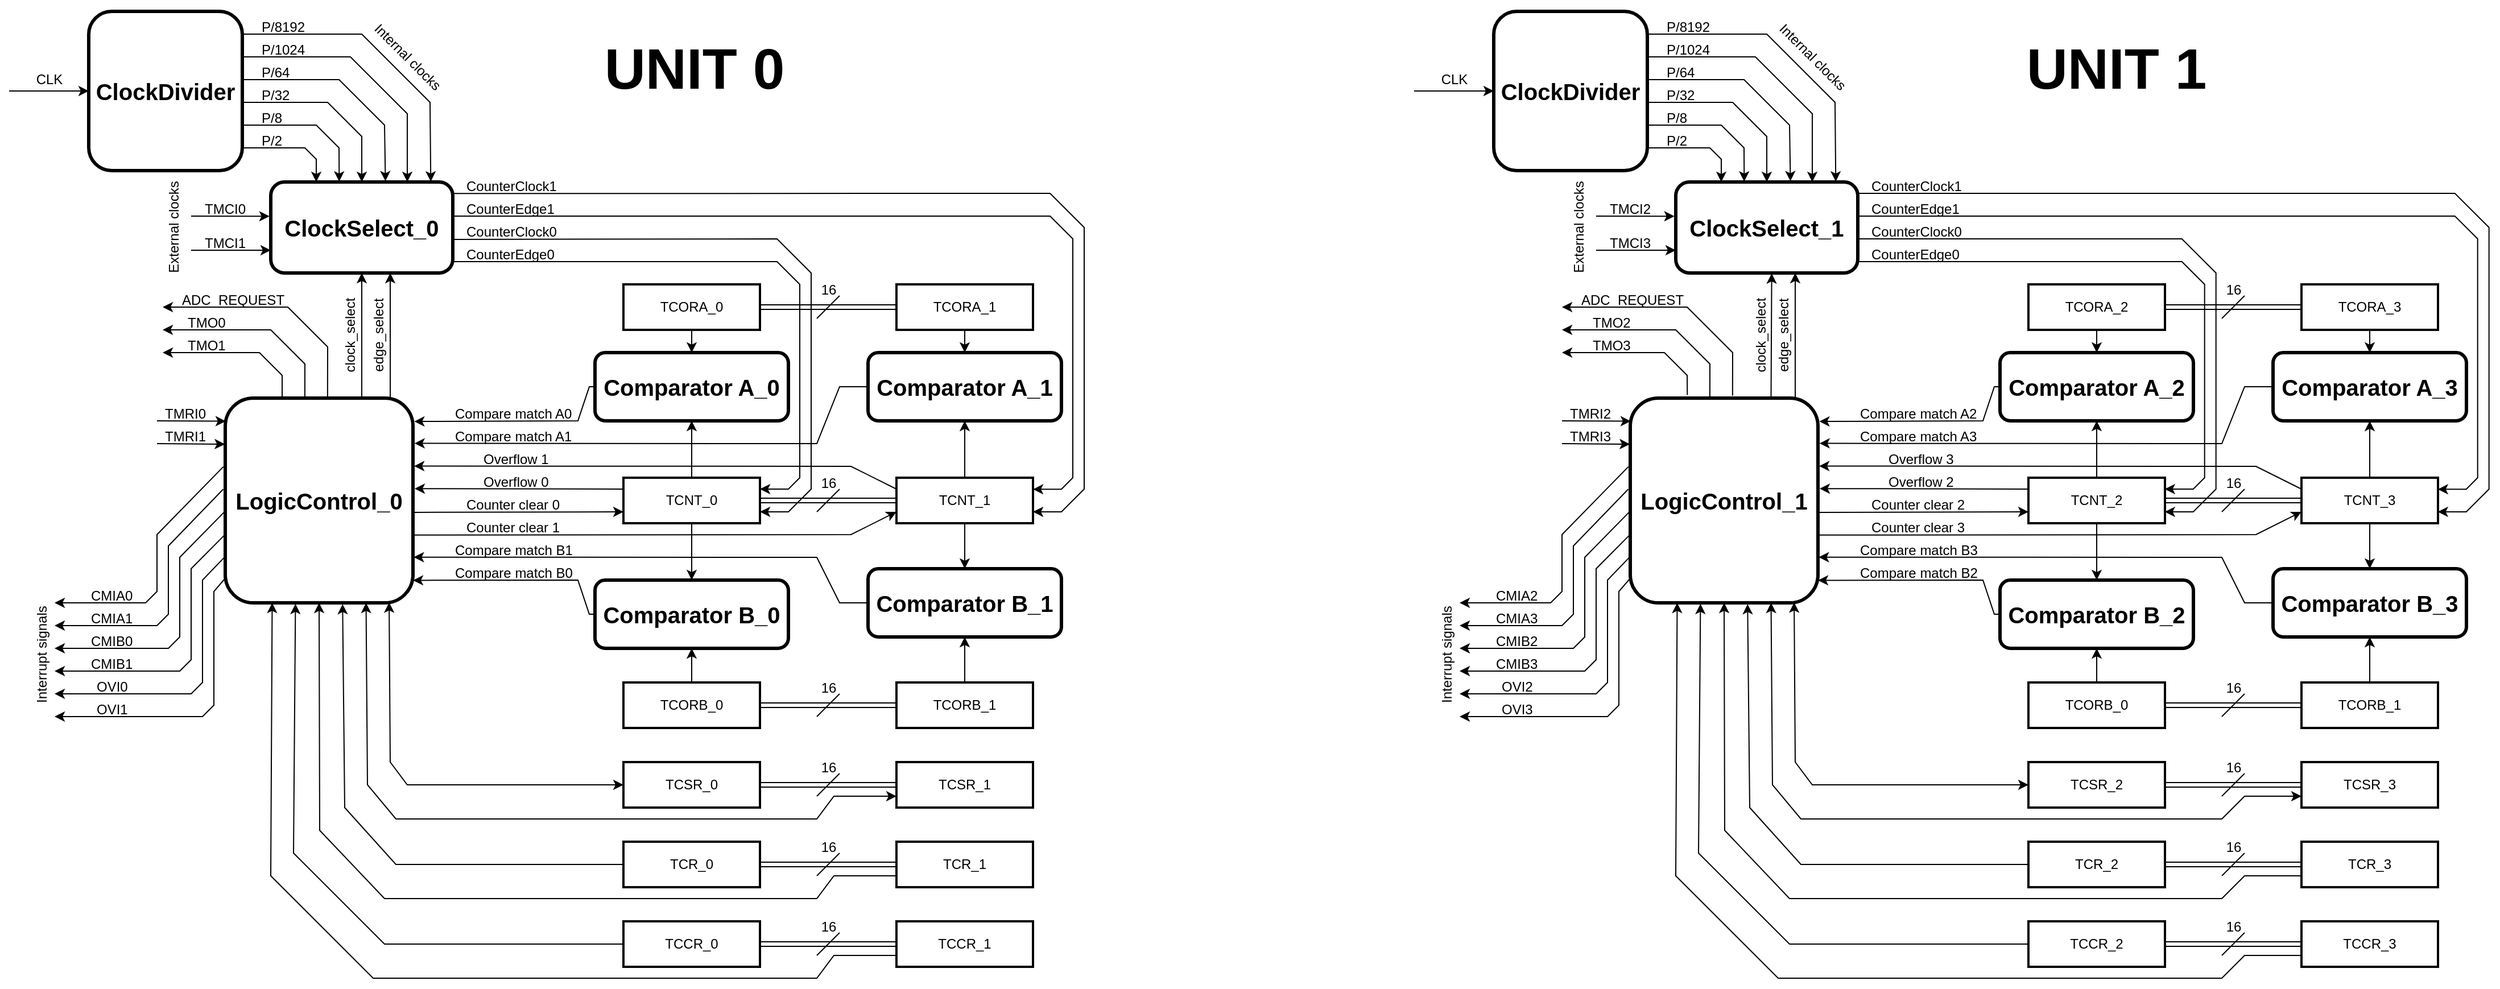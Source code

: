 <mxfile version="27.1.4">
  <diagram name="Page-1" id="8HpQ-8Nv3RYFxjtC_Wua">
    <mxGraphModel dx="3053" dy="1795" grid="1" gridSize="10" guides="1" tooltips="1" connect="1" arrows="1" fold="1" page="1" pageScale="1" pageWidth="1920" pageHeight="1200" math="0" shadow="0">
      <root>
        <mxCell id="0" />
        <mxCell id="1" parent="0" />
        <mxCell id="-IlWu7yrMwcjvubHEvKh-1" value="&lt;font style=&quot;font-size: 20px;&quot;&gt;&lt;span&gt;ClockSelect_0&lt;/span&gt;&lt;/font&gt;" style="rounded=1;whiteSpace=wrap;html=1;fontStyle=1;strokeWidth=3;" parent="1" vertex="1">
          <mxGeometry x="1005" y="260" width="160" height="80" as="geometry" />
        </mxCell>
        <mxCell id="-IlWu7yrMwcjvubHEvKh-2" value="&lt;font style=&quot;font-size: 20px;&quot;&gt;LogicControl_0&lt;/font&gt;" style="rounded=1;whiteSpace=wrap;html=1;strokeWidth=3;fontStyle=1" parent="1" vertex="1">
          <mxGeometry x="965" y="450" width="165" height="180" as="geometry" />
        </mxCell>
        <mxCell id="-IlWu7yrMwcjvubHEvKh-3" value="&lt;font style=&quot;font-size: 20px;&quot;&gt;Comparator A_0&lt;/font&gt;" style="rounded=1;whiteSpace=wrap;html=1;strokeWidth=3;fontStyle=1" parent="1" vertex="1">
          <mxGeometry x="1290" y="410" width="170" height="60" as="geometry" />
        </mxCell>
        <mxCell id="-IlWu7yrMwcjvubHEvKh-4" value="&lt;font style=&quot;font-size: 20px;&quot;&gt;Comparator A_1&lt;/font&gt;" style="rounded=1;whiteSpace=wrap;html=1;strokeWidth=3;fontStyle=1" parent="1" vertex="1">
          <mxGeometry x="1530" y="410" width="170" height="60" as="geometry" />
        </mxCell>
        <mxCell id="-IlWu7yrMwcjvubHEvKh-5" value="&lt;font style=&quot;font-size: 20px;&quot;&gt;Comparator B_0&lt;/font&gt;" style="rounded=1;whiteSpace=wrap;html=1;strokeWidth=3;fontStyle=1" parent="1" vertex="1">
          <mxGeometry x="1290" y="610" width="170" height="60" as="geometry" />
        </mxCell>
        <mxCell id="-IlWu7yrMwcjvubHEvKh-6" value="&lt;font style=&quot;font-size: 20px;&quot;&gt;Comparator B_1&lt;/font&gt;" style="rounded=1;whiteSpace=wrap;html=1;strokeWidth=3;fontStyle=1" parent="1" vertex="1">
          <mxGeometry x="1530" y="600" width="170" height="60" as="geometry" />
        </mxCell>
        <mxCell id="-IlWu7yrMwcjvubHEvKh-7" value="TCORA_0" style="rounded=0;whiteSpace=wrap;html=1;strokeWidth=2;" parent="1" vertex="1">
          <mxGeometry x="1315" y="350" width="120" height="40" as="geometry" />
        </mxCell>
        <mxCell id="-IlWu7yrMwcjvubHEvKh-8" value="TCORA_1" style="rounded=0;whiteSpace=wrap;html=1;strokeWidth=2;" parent="1" vertex="1">
          <mxGeometry x="1555" y="350" width="120" height="40" as="geometry" />
        </mxCell>
        <mxCell id="-IlWu7yrMwcjvubHEvKh-9" value="TCNT_0" style="rounded=0;whiteSpace=wrap;html=1;strokeWidth=2;" parent="1" vertex="1">
          <mxGeometry x="1315" y="520" width="120" height="40" as="geometry" />
        </mxCell>
        <mxCell id="-IlWu7yrMwcjvubHEvKh-11" value="TCNT_1" style="rounded=0;whiteSpace=wrap;html=1;strokeWidth=2;" parent="1" vertex="1">
          <mxGeometry x="1555" y="520" width="120" height="40" as="geometry" />
        </mxCell>
        <mxCell id="-IlWu7yrMwcjvubHEvKh-12" value="TCORB_0" style="rounded=0;whiteSpace=wrap;html=1;strokeWidth=2;" parent="1" vertex="1">
          <mxGeometry x="1315" y="700" width="120" height="40" as="geometry" />
        </mxCell>
        <mxCell id="-IlWu7yrMwcjvubHEvKh-13" value="TCORB_1" style="rounded=0;whiteSpace=wrap;html=1;strokeWidth=2;" parent="1" vertex="1">
          <mxGeometry x="1555" y="700" width="120" height="40" as="geometry" />
        </mxCell>
        <mxCell id="-IlWu7yrMwcjvubHEvKh-14" value="" style="endArrow=classic;html=1;rounded=0;exitX=0.5;exitY=1;exitDx=0;exitDy=0;entryX=0.5;entryY=0;entryDx=0;entryDy=0;" parent="1" source="-IlWu7yrMwcjvubHEvKh-7" target="-IlWu7yrMwcjvubHEvKh-3" edge="1">
          <mxGeometry width="50" height="50" relative="1" as="geometry">
            <mxPoint x="1480" y="380" as="sourcePoint" />
            <mxPoint x="1530" y="330" as="targetPoint" />
          </mxGeometry>
        </mxCell>
        <mxCell id="-IlWu7yrMwcjvubHEvKh-15" value="" style="endArrow=classic;html=1;rounded=0;exitX=0.5;exitY=1;exitDx=0;exitDy=0;entryX=0.5;entryY=0;entryDx=0;entryDy=0;" parent="1" source="-IlWu7yrMwcjvubHEvKh-8" target="-IlWu7yrMwcjvubHEvKh-4" edge="1">
          <mxGeometry width="50" height="50" relative="1" as="geometry">
            <mxPoint x="1700" y="430" as="sourcePoint" />
            <mxPoint x="1750" y="380" as="targetPoint" />
          </mxGeometry>
        </mxCell>
        <mxCell id="-IlWu7yrMwcjvubHEvKh-16" value="" style="endArrow=classic;html=1;rounded=0;exitX=0.5;exitY=0;exitDx=0;exitDy=0;entryX=0.5;entryY=1;entryDx=0;entryDy=0;" parent="1" source="-IlWu7yrMwcjvubHEvKh-11" target="-IlWu7yrMwcjvubHEvKh-4" edge="1">
          <mxGeometry width="50" height="50" relative="1" as="geometry">
            <mxPoint x="1480" y="530" as="sourcePoint" />
            <mxPoint x="1530" y="480" as="targetPoint" />
          </mxGeometry>
        </mxCell>
        <mxCell id="-IlWu7yrMwcjvubHEvKh-18" value="" style="endArrow=classic;html=1;rounded=0;entryX=0.5;entryY=1;entryDx=0;entryDy=0;exitX=0.5;exitY=0;exitDx=0;exitDy=0;" parent="1" source="-IlWu7yrMwcjvubHEvKh-9" target="-IlWu7yrMwcjvubHEvKh-3" edge="1">
          <mxGeometry width="50" height="50" relative="1" as="geometry">
            <mxPoint x="1310" y="550" as="sourcePoint" />
            <mxPoint x="1360" y="500" as="targetPoint" />
          </mxGeometry>
        </mxCell>
        <mxCell id="-IlWu7yrMwcjvubHEvKh-19" value="" style="endArrow=classic;html=1;rounded=0;exitX=0.5;exitY=1;exitDx=0;exitDy=0;entryX=0.5;entryY=0;entryDx=0;entryDy=0;" parent="1" source="-IlWu7yrMwcjvubHEvKh-9" target="-IlWu7yrMwcjvubHEvKh-5" edge="1">
          <mxGeometry width="50" height="50" relative="1" as="geometry">
            <mxPoint x="1220" y="590" as="sourcePoint" />
            <mxPoint x="1270" y="540" as="targetPoint" />
          </mxGeometry>
        </mxCell>
        <mxCell id="-IlWu7yrMwcjvubHEvKh-20" value="" style="endArrow=classic;html=1;rounded=0;exitX=0.5;exitY=1;exitDx=0;exitDy=0;entryX=0.5;entryY=0;entryDx=0;entryDy=0;" parent="1" source="-IlWu7yrMwcjvubHEvKh-11" target="-IlWu7yrMwcjvubHEvKh-6" edge="1">
          <mxGeometry width="50" height="50" relative="1" as="geometry">
            <mxPoint x="1450" y="570" as="sourcePoint" />
            <mxPoint x="1500" y="520" as="targetPoint" />
          </mxGeometry>
        </mxCell>
        <mxCell id="-IlWu7yrMwcjvubHEvKh-21" value="" style="endArrow=classic;html=1;rounded=0;entryX=0.5;entryY=1;entryDx=0;entryDy=0;exitX=0.5;exitY=0;exitDx=0;exitDy=0;" parent="1" source="-IlWu7yrMwcjvubHEvKh-12" target="-IlWu7yrMwcjvubHEvKh-5" edge="1">
          <mxGeometry width="50" height="50" relative="1" as="geometry">
            <mxPoint x="1140" y="700" as="sourcePoint" />
            <mxPoint x="1190" y="650" as="targetPoint" />
          </mxGeometry>
        </mxCell>
        <mxCell id="-IlWu7yrMwcjvubHEvKh-22" value="" style="endArrow=classic;html=1;rounded=0;entryX=0.5;entryY=1;entryDx=0;entryDy=0;exitX=0.5;exitY=0;exitDx=0;exitDy=0;" parent="1" source="-IlWu7yrMwcjvubHEvKh-13" target="-IlWu7yrMwcjvubHEvKh-6" edge="1">
          <mxGeometry width="50" height="50" relative="1" as="geometry">
            <mxPoint x="1480" y="740" as="sourcePoint" />
            <mxPoint x="1530" y="690" as="targetPoint" />
          </mxGeometry>
        </mxCell>
        <mxCell id="-IlWu7yrMwcjvubHEvKh-33" value="TCSR_1" style="rounded=0;whiteSpace=wrap;html=1;strokeWidth=2;" parent="1" vertex="1">
          <mxGeometry x="1555" y="770" width="120" height="40" as="geometry" />
        </mxCell>
        <mxCell id="-IlWu7yrMwcjvubHEvKh-34" value="TCSR_0" style="rounded=0;whiteSpace=wrap;html=1;strokeWidth=2;" parent="1" vertex="1">
          <mxGeometry x="1315" y="770" width="120" height="40" as="geometry" />
        </mxCell>
        <mxCell id="-IlWu7yrMwcjvubHEvKh-38" value="" style="endArrow=classic;startArrow=classic;html=1;rounded=0;entryX=0.873;entryY=0.998;entryDx=0;entryDy=0;entryPerimeter=0;exitX=0;exitY=0.5;exitDx=0;exitDy=0;" parent="1" source="-IlWu7yrMwcjvubHEvKh-34" target="-IlWu7yrMwcjvubHEvKh-2" edge="1">
          <mxGeometry width="50" height="50" relative="1" as="geometry">
            <mxPoint x="1160" y="780" as="sourcePoint" />
            <mxPoint x="1210" y="730" as="targetPoint" />
            <Array as="points">
              <mxPoint x="1125" y="790" />
              <mxPoint x="1110" y="770" />
            </Array>
          </mxGeometry>
        </mxCell>
        <mxCell id="-IlWu7yrMwcjvubHEvKh-39" value="" style="endArrow=classic;startArrow=classic;html=1;rounded=0;entryX=0.75;entryY=1;entryDx=0;entryDy=0;exitX=0;exitY=0.75;exitDx=0;exitDy=0;" parent="1" source="-IlWu7yrMwcjvubHEvKh-33" target="-IlWu7yrMwcjvubHEvKh-2" edge="1">
          <mxGeometry width="50" height="50" relative="1" as="geometry">
            <mxPoint x="1295" y="848" as="sourcePoint" />
            <mxPoint x="1090" y="670" as="targetPoint" />
            <Array as="points">
              <mxPoint x="1500" y="800" />
              <mxPoint x="1485" y="820" />
              <mxPoint x="1115" y="820" />
              <mxPoint x="1090" y="790" />
            </Array>
          </mxGeometry>
        </mxCell>
        <mxCell id="-IlWu7yrMwcjvubHEvKh-40" value="TCR_1" style="rounded=0;whiteSpace=wrap;html=1;strokeWidth=2;" parent="1" vertex="1">
          <mxGeometry x="1555" y="840" width="120" height="40" as="geometry" />
        </mxCell>
        <mxCell id="-IlWu7yrMwcjvubHEvKh-41" value="TCR_0" style="rounded=0;whiteSpace=wrap;html=1;strokeWidth=2;" parent="1" vertex="1">
          <mxGeometry x="1315" y="840" width="120" height="40" as="geometry" />
        </mxCell>
        <mxCell id="-IlWu7yrMwcjvubHEvKh-42" value="TCCR_1" style="rounded=0;whiteSpace=wrap;html=1;strokeWidth=2;" parent="1" vertex="1">
          <mxGeometry x="1555" y="910" width="120" height="40" as="geometry" />
        </mxCell>
        <mxCell id="-IlWu7yrMwcjvubHEvKh-43" value="TCCR_0" style="rounded=0;whiteSpace=wrap;html=1;strokeWidth=2;" parent="1" vertex="1">
          <mxGeometry x="1315" y="910" width="120" height="40" as="geometry" />
        </mxCell>
        <mxCell id="-IlWu7yrMwcjvubHEvKh-44" value="" style="endArrow=classic;html=1;rounded=0;exitX=0;exitY=0.5;exitDx=0;exitDy=0;entryX=0.625;entryY=1.006;entryDx=0;entryDy=0;entryPerimeter=0;" parent="1" source="-IlWu7yrMwcjvubHEvKh-41" target="-IlWu7yrMwcjvubHEvKh-2" edge="1">
          <mxGeometry width="50" height="50" relative="1" as="geometry">
            <mxPoint x="930" y="740" as="sourcePoint" />
            <mxPoint x="1070" y="620" as="targetPoint" />
            <Array as="points">
              <mxPoint x="1115" y="860" />
              <mxPoint x="1070" y="810" />
            </Array>
          </mxGeometry>
        </mxCell>
        <mxCell id="-IlWu7yrMwcjvubHEvKh-45" value="" style="endArrow=classic;html=1;rounded=0;exitX=0;exitY=0.75;exitDx=0;exitDy=0;entryX=0.5;entryY=1;entryDx=0;entryDy=0;" parent="1" source="-IlWu7yrMwcjvubHEvKh-40" target="-IlWu7yrMwcjvubHEvKh-2" edge="1">
          <mxGeometry width="50" height="50" relative="1" as="geometry">
            <mxPoint x="1550" y="830" as="sourcePoint" />
            <mxPoint x="1050" y="600" as="targetPoint" />
            <Array as="points">
              <mxPoint x="1500" y="870" />
              <mxPoint x="1485" y="890" />
              <mxPoint x="1105" y="890" />
              <mxPoint x="1048" y="830" />
            </Array>
          </mxGeometry>
        </mxCell>
        <mxCell id="-IlWu7yrMwcjvubHEvKh-46" value="" style="endArrow=classic;html=1;rounded=0;entryX=0.374;entryY=1.005;entryDx=0;entryDy=0;entryPerimeter=0;exitX=0;exitY=0.5;exitDx=0;exitDy=0;" parent="1" source="-IlWu7yrMwcjvubHEvKh-43" target="-IlWu7yrMwcjvubHEvKh-2" edge="1">
          <mxGeometry width="50" height="50" relative="1" as="geometry">
            <mxPoint x="840" y="720" as="sourcePoint" />
            <mxPoint x="890" y="670" as="targetPoint" />
            <Array as="points">
              <mxPoint x="1105" y="930" />
              <mxPoint x="1025" y="850" />
            </Array>
          </mxGeometry>
        </mxCell>
        <mxCell id="-IlWu7yrMwcjvubHEvKh-47" value="" style="endArrow=classic;html=1;rounded=0;exitX=0;exitY=0.75;exitDx=0;exitDy=0;entryX=0.25;entryY=1;entryDx=0;entryDy=0;" parent="1" source="-IlWu7yrMwcjvubHEvKh-42" target="-IlWu7yrMwcjvubHEvKh-2" edge="1">
          <mxGeometry width="50" height="50" relative="1" as="geometry">
            <mxPoint x="910" y="970" as="sourcePoint" />
            <mxPoint x="960" y="920" as="targetPoint" />
            <Array as="points">
              <mxPoint x="1500" y="940" />
              <mxPoint x="1485" y="960" />
              <mxPoint x="1095" y="960" />
              <mxPoint x="1005" y="870" />
            </Array>
          </mxGeometry>
        </mxCell>
        <mxCell id="-IlWu7yrMwcjvubHEvKh-49" value="" style="endArrow=classic;html=1;rounded=0;exitX=-0.002;exitY=0.882;exitDx=0;exitDy=0;exitPerimeter=0;" parent="1" source="-IlWu7yrMwcjvubHEvKh-2" edge="1">
          <mxGeometry width="50" height="50" relative="1" as="geometry">
            <mxPoint x="870" y="600" as="sourcePoint" />
            <mxPoint x="815" y="730" as="targetPoint" />
            <Array as="points">
              <mxPoint x="955" y="620" />
              <mxPoint x="955" y="720" />
              <mxPoint x="945" y="730" />
            </Array>
          </mxGeometry>
        </mxCell>
        <mxCell id="-IlWu7yrMwcjvubHEvKh-50" value="" style="endArrow=classic;html=1;rounded=0;exitX=-0.005;exitY=0.778;exitDx=0;exitDy=0;exitPerimeter=0;" parent="1" source="-IlWu7yrMwcjvubHEvKh-2" edge="1">
          <mxGeometry width="50" height="50" relative="1" as="geometry">
            <mxPoint x="864" y="591" as="sourcePoint" />
            <mxPoint x="815" y="710" as="targetPoint" />
            <Array as="points">
              <mxPoint x="945" y="610" />
              <mxPoint x="945" y="700" />
              <mxPoint x="935" y="710" />
            </Array>
          </mxGeometry>
        </mxCell>
        <mxCell id="-IlWu7yrMwcjvubHEvKh-51" value="" style="endArrow=classic;html=1;rounded=0;exitX=-0.004;exitY=0.669;exitDx=0;exitDy=0;exitPerimeter=0;" parent="1" source="-IlWu7yrMwcjvubHEvKh-2" edge="1">
          <mxGeometry width="50" height="50" relative="1" as="geometry">
            <mxPoint x="945" y="580" as="sourcePoint" />
            <mxPoint x="815" y="690" as="targetPoint" />
            <Array as="points">
              <mxPoint x="935" y="600" />
              <mxPoint x="935" y="680" />
              <mxPoint x="925" y="690" />
            </Array>
          </mxGeometry>
        </mxCell>
        <mxCell id="-IlWu7yrMwcjvubHEvKh-52" value="" style="endArrow=classic;html=1;rounded=0;exitX=-0.007;exitY=0.558;exitDx=0;exitDy=0;exitPerimeter=0;" parent="1" source="-IlWu7yrMwcjvubHEvKh-2" edge="1">
          <mxGeometry width="50" height="50" relative="1" as="geometry">
            <mxPoint x="865" y="563.84" as="sourcePoint" />
            <mxPoint x="815" y="670" as="targetPoint" />
            <Array as="points">
              <mxPoint x="925" y="590" />
              <mxPoint x="925" y="660" />
              <mxPoint x="915" y="670" />
            </Array>
          </mxGeometry>
        </mxCell>
        <mxCell id="-IlWu7yrMwcjvubHEvKh-53" value="" style="endArrow=classic;html=1;rounded=0;exitX=-0.011;exitY=0.445;exitDx=0;exitDy=0;exitPerimeter=0;" parent="1" source="-IlWu7yrMwcjvubHEvKh-2" edge="1">
          <mxGeometry width="50" height="50" relative="1" as="geometry">
            <mxPoint x="945" y="552.5" as="sourcePoint" />
            <mxPoint x="815" y="650" as="targetPoint" />
            <Array as="points">
              <mxPoint x="915" y="580" />
              <mxPoint x="915" y="640" />
              <mxPoint x="905" y="650" />
            </Array>
          </mxGeometry>
        </mxCell>
        <mxCell id="-IlWu7yrMwcjvubHEvKh-54" value="" style="endArrow=classic;html=1;rounded=0;exitX=-0.01;exitY=0.335;exitDx=0;exitDy=0;exitPerimeter=0;" parent="1" source="-IlWu7yrMwcjvubHEvKh-2" edge="1">
          <mxGeometry width="50" height="50" relative="1" as="geometry">
            <mxPoint x="865" y="541.34" as="sourcePoint" />
            <mxPoint x="815" y="630" as="targetPoint" />
            <Array as="points">
              <mxPoint x="905" y="570" />
              <mxPoint x="905" y="620" />
              <mxPoint x="895" y="630" />
            </Array>
          </mxGeometry>
        </mxCell>
        <mxCell id="-IlWu7yrMwcjvubHEvKh-55" value="CMIA0" style="text;whiteSpace=wrap;" parent="1" vertex="1">
          <mxGeometry x="845" y="610" width="70" height="40" as="geometry" />
        </mxCell>
        <mxCell id="-IlWu7yrMwcjvubHEvKh-56" value="CMIA1" style="text;whiteSpace=wrap;" parent="1" vertex="1">
          <mxGeometry x="845" y="630" width="70" height="40" as="geometry" />
        </mxCell>
        <mxCell id="-IlWu7yrMwcjvubHEvKh-57" value="CMIB0" style="text;whiteSpace=wrap;" parent="1" vertex="1">
          <mxGeometry x="845" y="650" width="70" height="40" as="geometry" />
        </mxCell>
        <mxCell id="-IlWu7yrMwcjvubHEvKh-58" value="CMIB1" style="text;whiteSpace=wrap;" parent="1" vertex="1">
          <mxGeometry x="845" y="670" width="70" height="40" as="geometry" />
        </mxCell>
        <mxCell id="-IlWu7yrMwcjvubHEvKh-59" value="OVI0" style="text;whiteSpace=wrap;" parent="1" vertex="1">
          <mxGeometry x="850" y="690" width="60" height="40" as="geometry" />
        </mxCell>
        <mxCell id="-IlWu7yrMwcjvubHEvKh-60" value="OVI1" style="text;whiteSpace=wrap;" parent="1" vertex="1">
          <mxGeometry x="850" y="710" width="60" height="40" as="geometry" />
        </mxCell>
        <mxCell id="-IlWu7yrMwcjvubHEvKh-61" value="Interrupt signals" style="text;whiteSpace=wrap;rotation=-90;" parent="1" vertex="1">
          <mxGeometry x="750" y="640" width="120" height="40" as="geometry" />
        </mxCell>
        <mxCell id="-IlWu7yrMwcjvubHEvKh-62" value="TMRI0" style="text;whiteSpace=wrap;" parent="1" vertex="1">
          <mxGeometry x="910" y="450" width="70" height="40" as="geometry" />
        </mxCell>
        <mxCell id="-IlWu7yrMwcjvubHEvKh-63" value="TMRI1" style="text;whiteSpace=wrap;" parent="1" vertex="1">
          <mxGeometry x="910" y="470" width="70" height="40" as="geometry" />
        </mxCell>
        <mxCell id="-IlWu7yrMwcjvubHEvKh-64" value="" style="endArrow=classic;html=1;rounded=0;entryX=0.003;entryY=0.113;entryDx=0;entryDy=0;entryPerimeter=0;" parent="1" target="-IlWu7yrMwcjvubHEvKh-2" edge="1">
          <mxGeometry width="50" height="50" relative="1" as="geometry">
            <mxPoint x="905" y="470" as="sourcePoint" />
            <mxPoint x="965" y="470" as="targetPoint" />
          </mxGeometry>
        </mxCell>
        <mxCell id="-IlWu7yrMwcjvubHEvKh-65" value="" style="endArrow=classic;html=1;rounded=0;entryX=-0.002;entryY=0.225;entryDx=0;entryDy=0;entryPerimeter=0;" parent="1" target="-IlWu7yrMwcjvubHEvKh-2" edge="1">
          <mxGeometry width="50" height="50" relative="1" as="geometry">
            <mxPoint x="905" y="490" as="sourcePoint" />
            <mxPoint x="840" y="510" as="targetPoint" />
          </mxGeometry>
        </mxCell>
        <mxCell id="-IlWu7yrMwcjvubHEvKh-66" value="TMO0" style="text;whiteSpace=wrap;" parent="1" vertex="1">
          <mxGeometry x="930" y="370" width="70" height="40" as="geometry" />
        </mxCell>
        <mxCell id="-IlWu7yrMwcjvubHEvKh-67" value="TMO1" style="text;whiteSpace=wrap;" parent="1" vertex="1">
          <mxGeometry x="930" y="390" width="70" height="40" as="geometry" />
        </mxCell>
        <mxCell id="-IlWu7yrMwcjvubHEvKh-68" value="" style="endArrow=classic;html=1;rounded=0;exitX=0.424;exitY=0;exitDx=0;exitDy=0;exitPerimeter=0;" parent="1" source="-IlWu7yrMwcjvubHEvKh-2" edge="1">
          <mxGeometry width="50" height="50" relative="1" as="geometry">
            <mxPoint x="910" y="440" as="sourcePoint" />
            <mxPoint x="910" y="390" as="targetPoint" />
            <Array as="points">
              <mxPoint x="1035" y="420" />
              <mxPoint x="1005" y="390" />
            </Array>
          </mxGeometry>
        </mxCell>
        <mxCell id="-IlWu7yrMwcjvubHEvKh-70" value="" style="endArrow=classic;html=1;rounded=0;exitX=0.303;exitY=-0.006;exitDx=0;exitDy=0;exitPerimeter=0;" parent="1" source="-IlWu7yrMwcjvubHEvKh-2" edge="1">
          <mxGeometry width="50" height="50" relative="1" as="geometry">
            <mxPoint x="1015" y="449" as="sourcePoint" />
            <mxPoint x="910" y="410" as="targetPoint" />
            <Array as="points">
              <mxPoint x="1015" y="430" />
              <mxPoint x="995" y="410" />
            </Array>
          </mxGeometry>
        </mxCell>
        <mxCell id="-IlWu7yrMwcjvubHEvKh-72" value="" style="endArrow=classic;html=1;rounded=0;entryX=0.25;entryY=0;entryDx=0;entryDy=0;" parent="1" target="-IlWu7yrMwcjvubHEvKh-1" edge="1">
          <mxGeometry width="50" height="50" relative="1" as="geometry">
            <mxPoint x="975" y="230" as="sourcePoint" />
            <mxPoint x="795" y="160" as="targetPoint" />
            <Array as="points">
              <mxPoint x="1035" y="230" />
              <mxPoint x="1045" y="240" />
            </Array>
          </mxGeometry>
        </mxCell>
        <mxCell id="-IlWu7yrMwcjvubHEvKh-73" value="" style="endArrow=classic;html=1;rounded=0;entryX=0.5;entryY=0;entryDx=0;entryDy=0;targetPerimeterSpacing=1;" parent="1" target="-IlWu7yrMwcjvubHEvKh-1" edge="1">
          <mxGeometry width="50" height="50" relative="1" as="geometry">
            <mxPoint x="975" y="190" as="sourcePoint" />
            <mxPoint x="910" y="190" as="targetPoint" />
            <Array as="points">
              <mxPoint x="1055" y="190" />
              <mxPoint x="1085" y="220" />
            </Array>
          </mxGeometry>
        </mxCell>
        <mxCell id="-IlWu7yrMwcjvubHEvKh-74" value="" style="endArrow=classic;html=1;rounded=0;entryX=0.75;entryY=0;entryDx=0;entryDy=0;" parent="1" target="-IlWu7yrMwcjvubHEvKh-1" edge="1">
          <mxGeometry width="50" height="50" relative="1" as="geometry">
            <mxPoint x="975" y="150" as="sourcePoint" />
            <mxPoint x="1185" y="190" as="targetPoint" />
            <Array as="points">
              <mxPoint x="1075" y="150" />
              <mxPoint x="1125" y="200" />
            </Array>
          </mxGeometry>
        </mxCell>
        <mxCell id="-IlWu7yrMwcjvubHEvKh-75" value="" style="endArrow=classic;html=1;rounded=0;entryX=0.376;entryY=-0.005;entryDx=0;entryDy=0;entryPerimeter=0;" parent="1" target="-IlWu7yrMwcjvubHEvKh-1" edge="1">
          <mxGeometry width="50" height="50" relative="1" as="geometry">
            <mxPoint x="975" y="210" as="sourcePoint" />
            <mxPoint x="905" y="270" as="targetPoint" />
            <Array as="points">
              <mxPoint x="1045" y="210" />
              <mxPoint x="1065" y="230" />
            </Array>
          </mxGeometry>
        </mxCell>
        <mxCell id="-IlWu7yrMwcjvubHEvKh-76" value="" style="endArrow=classic;html=1;rounded=0;entryX=0.63;entryY=-0.009;entryDx=0;entryDy=0;entryPerimeter=0;" parent="1" target="-IlWu7yrMwcjvubHEvKh-1" edge="1">
          <mxGeometry width="50" height="50" relative="1" as="geometry">
            <mxPoint x="975" y="170" as="sourcePoint" />
            <mxPoint x="1075" y="180" as="targetPoint" />
            <Array as="points">
              <mxPoint x="1065" y="170" />
              <mxPoint x="1105" y="210" />
            </Array>
          </mxGeometry>
        </mxCell>
        <mxCell id="-IlWu7yrMwcjvubHEvKh-77" value="" style="endArrow=classic;html=1;rounded=0;entryX=0.879;entryY=-0.005;entryDx=0;entryDy=0;entryPerimeter=0;" parent="1" target="-IlWu7yrMwcjvubHEvKh-1" edge="1">
          <mxGeometry width="50" height="50" relative="1" as="geometry">
            <mxPoint x="975" y="130" as="sourcePoint" />
            <mxPoint x="885" y="170" as="targetPoint" />
            <Array as="points">
              <mxPoint x="1085" y="130" />
              <mxPoint x="1145" y="190" />
            </Array>
          </mxGeometry>
        </mxCell>
        <mxCell id="-IlWu7yrMwcjvubHEvKh-79" value="TMCI0" style="text;whiteSpace=wrap;" parent="1" vertex="1">
          <mxGeometry x="945" y="270" width="70" height="40" as="geometry" />
        </mxCell>
        <mxCell id="-IlWu7yrMwcjvubHEvKh-80" value="" style="endArrow=classic;html=1;rounded=0;entryX=-0.007;entryY=0.377;entryDx=0;entryDy=0;entryPerimeter=0;" parent="1" target="-IlWu7yrMwcjvubHEvKh-1" edge="1">
          <mxGeometry width="50" height="50" relative="1" as="geometry">
            <mxPoint x="935" y="290" as="sourcePoint" />
            <mxPoint x="975" y="270" as="targetPoint" />
          </mxGeometry>
        </mxCell>
        <mxCell id="-IlWu7yrMwcjvubHEvKh-81" value="" style="endArrow=classic;html=1;rounded=0;entryX=0;entryY=0.75;entryDx=0;entryDy=0;" parent="1" target="-IlWu7yrMwcjvubHEvKh-1" edge="1">
          <mxGeometry width="50" height="50" relative="1" as="geometry">
            <mxPoint x="935" y="320" as="sourcePoint" />
            <mxPoint x="945" y="300" as="targetPoint" />
          </mxGeometry>
        </mxCell>
        <mxCell id="-IlWu7yrMwcjvubHEvKh-82" value="TMCI1" style="text;whiteSpace=wrap;" parent="1" vertex="1">
          <mxGeometry x="945" y="300" width="70" height="40" as="geometry" />
        </mxCell>
        <mxCell id="-IlWu7yrMwcjvubHEvKh-85" value="" style="endArrow=classic;html=1;rounded=0;exitX=0.727;exitY=0;exitDx=0;exitDy=0;entryX=0.5;entryY=1;entryDx=0;entryDy=0;exitPerimeter=0;" parent="1" source="-IlWu7yrMwcjvubHEvKh-2" target="-IlWu7yrMwcjvubHEvKh-1" edge="1">
          <mxGeometry width="50" height="50" relative="1" as="geometry">
            <mxPoint x="1065" y="420" as="sourcePoint" />
            <mxPoint x="1115" y="370" as="targetPoint" />
          </mxGeometry>
        </mxCell>
        <mxCell id="-IlWu7yrMwcjvubHEvKh-86" value="" style="endArrow=classic;html=1;rounded=0;exitX=1.009;exitY=0.631;exitDx=0;exitDy=0;entryX=1;entryY=0.75;entryDx=0;entryDy=0;exitPerimeter=0;" parent="1" source="-IlWu7yrMwcjvubHEvKh-1" target="-IlWu7yrMwcjvubHEvKh-9" edge="1">
          <mxGeometry width="50" height="50" relative="1" as="geometry">
            <mxPoint x="1395" y="270" as="sourcePoint" />
            <mxPoint x="1465" y="500" as="targetPoint" />
            <Array as="points">
              <mxPoint x="1450" y="310" />
              <mxPoint x="1480" y="340" />
              <mxPoint x="1480" y="530" />
              <mxPoint x="1460" y="550" />
            </Array>
          </mxGeometry>
        </mxCell>
        <mxCell id="-IlWu7yrMwcjvubHEvKh-87" value="" style="endArrow=classic;html=1;rounded=0;exitX=1.005;exitY=0.127;exitDx=0;exitDy=0;entryX=1;entryY=0.75;entryDx=0;entryDy=0;exitPerimeter=0;" parent="1" source="-IlWu7yrMwcjvubHEvKh-1" target="-IlWu7yrMwcjvubHEvKh-11" edge="1">
          <mxGeometry width="50" height="50" relative="1" as="geometry">
            <mxPoint x="1175" y="290" as="sourcePoint" />
            <mxPoint x="1755.513" y="400" as="targetPoint" />
            <Array as="points">
              <mxPoint x="1690" y="270" />
              <mxPoint x="1720" y="300" />
              <mxPoint x="1720" y="530" />
              <mxPoint x="1700" y="550" />
            </Array>
          </mxGeometry>
        </mxCell>
        <mxCell id="-IlWu7yrMwcjvubHEvKh-88" value="External clocks" style="text;html=1;align=center;verticalAlign=middle;resizable=0;points=[];autosize=1;strokeColor=none;fillColor=none;rotation=-90;" parent="1" vertex="1">
          <mxGeometry x="870" y="285" width="100" height="30" as="geometry" />
        </mxCell>
        <mxCell id="-IlWu7yrMwcjvubHEvKh-90" value="clock_select" style="text;html=1;align=center;verticalAlign=middle;resizable=0;points=[];autosize=1;strokeColor=none;fillColor=none;rotation=-90;" parent="1" vertex="1">
          <mxGeometry x="1030" y="380" width="90" height="30" as="geometry" />
        </mxCell>
        <mxCell id="-IlWu7yrMwcjvubHEvKh-92" value="" style="shape=link;endArrow=classic;startArrow=classic;html=1;rounded=0;entryX=0;entryY=0.5;entryDx=0;entryDy=0;exitX=1;exitY=0.5;exitDx=0;exitDy=0;" parent="1" source="-IlWu7yrMwcjvubHEvKh-9" target="-IlWu7yrMwcjvubHEvKh-11" edge="1">
          <mxGeometry width="100" height="100" relative="1" as="geometry">
            <mxPoint x="1345" y="590" as="sourcePoint" />
            <mxPoint x="1445" y="490" as="targetPoint" />
          </mxGeometry>
        </mxCell>
        <mxCell id="-IlWu7yrMwcjvubHEvKh-93" value="" style="endArrow=none;html=1;rounded=0;" parent="1" edge="1">
          <mxGeometry width="50" height="50" relative="1" as="geometry">
            <mxPoint x="1485" y="550" as="sourcePoint" />
            <mxPoint x="1505" y="530" as="targetPoint" />
          </mxGeometry>
        </mxCell>
        <mxCell id="-IlWu7yrMwcjvubHEvKh-94" value="16" style="text;html=1;align=center;verticalAlign=middle;resizable=0;points=[];autosize=1;strokeColor=none;fillColor=none;" parent="1" vertex="1">
          <mxGeometry x="1475" y="510" width="40" height="30" as="geometry" />
        </mxCell>
        <mxCell id="-IlWu7yrMwcjvubHEvKh-95" value="" style="shape=link;endArrow=classic;startArrow=classic;html=1;rounded=0;entryX=0;entryY=0.5;entryDx=0;entryDy=0;exitX=1;exitY=0.5;exitDx=0;exitDy=0;" parent="1" source="-IlWu7yrMwcjvubHEvKh-7" target="-IlWu7yrMwcjvubHEvKh-8" edge="1">
          <mxGeometry width="100" height="100" relative="1" as="geometry">
            <mxPoint x="1465" y="370" as="sourcePoint" />
            <mxPoint x="1535" y="370" as="targetPoint" />
          </mxGeometry>
        </mxCell>
        <mxCell id="-IlWu7yrMwcjvubHEvKh-96" value="" style="endArrow=none;html=1;rounded=0;" parent="1" edge="1">
          <mxGeometry width="50" height="50" relative="1" as="geometry">
            <mxPoint x="1485" y="380" as="sourcePoint" />
            <mxPoint x="1505" y="360" as="targetPoint" />
          </mxGeometry>
        </mxCell>
        <mxCell id="-IlWu7yrMwcjvubHEvKh-97" value="16" style="text;html=1;align=center;verticalAlign=middle;resizable=0;points=[];autosize=1;strokeColor=none;fillColor=none;" parent="1" vertex="1">
          <mxGeometry x="1475" y="340" width="40" height="30" as="geometry" />
        </mxCell>
        <mxCell id="-IlWu7yrMwcjvubHEvKh-99" value="" style="shape=link;endArrow=classic;startArrow=classic;html=1;rounded=0;entryX=0;entryY=0.5;entryDx=0;entryDy=0;exitX=1;exitY=0.5;exitDx=0;exitDy=0;" parent="1" source="-IlWu7yrMwcjvubHEvKh-12" target="-IlWu7yrMwcjvubHEvKh-13" edge="1">
          <mxGeometry width="100" height="100" relative="1" as="geometry">
            <mxPoint x="1455" y="710" as="sourcePoint" />
            <mxPoint x="1535" y="710" as="targetPoint" />
          </mxGeometry>
        </mxCell>
        <mxCell id="-IlWu7yrMwcjvubHEvKh-100" value="" style="endArrow=none;html=1;rounded=0;" parent="1" edge="1">
          <mxGeometry width="50" height="50" relative="1" as="geometry">
            <mxPoint x="1485" y="730" as="sourcePoint" />
            <mxPoint x="1505" y="710" as="targetPoint" />
          </mxGeometry>
        </mxCell>
        <mxCell id="-IlWu7yrMwcjvubHEvKh-101" value="16" style="text;html=1;align=center;verticalAlign=middle;resizable=0;points=[];autosize=1;strokeColor=none;fillColor=none;" parent="1" vertex="1">
          <mxGeometry x="1475" y="690" width="40" height="30" as="geometry" />
        </mxCell>
        <mxCell id="-IlWu7yrMwcjvubHEvKh-104" value="" style="endArrow=classic;html=1;rounded=0;entryX=0;entryY=0.75;entryDx=0;entryDy=0;exitX=1.005;exitY=0.558;exitDx=0;exitDy=0;exitPerimeter=0;" parent="1" source="-IlWu7yrMwcjvubHEvKh-2" target="-IlWu7yrMwcjvubHEvKh-9" edge="1">
          <mxGeometry width="50" height="50" relative="1" as="geometry">
            <mxPoint x="1135" y="550" as="sourcePoint" />
            <mxPoint x="1205" y="540" as="targetPoint" />
          </mxGeometry>
        </mxCell>
        <mxCell id="-IlWu7yrMwcjvubHEvKh-105" value="" style="endArrow=classic;html=1;rounded=0;exitX=0;exitY=0.25;exitDx=0;exitDy=0;entryX=1.009;entryY=0.442;entryDx=0;entryDy=0;entryPerimeter=0;" parent="1" source="-IlWu7yrMwcjvubHEvKh-9" target="-IlWu7yrMwcjvubHEvKh-2" edge="1">
          <mxGeometry width="50" height="50" relative="1" as="geometry">
            <mxPoint x="1255" y="530" as="sourcePoint" />
            <mxPoint x="1255" y="480" as="targetPoint" />
          </mxGeometry>
        </mxCell>
        <mxCell id="-IlWu7yrMwcjvubHEvKh-106" value="Overflow 0" style="text;whiteSpace=wrap;" parent="1" vertex="1">
          <mxGeometry x="1190" y="510" width="90" height="40" as="geometry" />
        </mxCell>
        <mxCell id="-IlWu7yrMwcjvubHEvKh-107" value="Counter clear 0" style="text;whiteSpace=wrap;" parent="1" vertex="1">
          <mxGeometry x="1175" y="530" width="120" height="40" as="geometry" />
        </mxCell>
        <mxCell id="-IlWu7yrMwcjvubHEvKh-108" value="" style="endArrow=classic;html=1;rounded=0;exitX=0;exitY=0.25;exitDx=0;exitDy=0;entryX=1.006;entryY=0.332;entryDx=0;entryDy=0;entryPerimeter=0;" parent="1" source="-IlWu7yrMwcjvubHEvKh-11" target="-IlWu7yrMwcjvubHEvKh-2" edge="1">
          <mxGeometry width="50" height="50" relative="1" as="geometry">
            <mxPoint x="1215" y="490" as="sourcePoint" />
            <mxPoint x="1265" y="440" as="targetPoint" />
            <Array as="points">
              <mxPoint x="1515" y="510" />
            </Array>
          </mxGeometry>
        </mxCell>
        <mxCell id="-IlWu7yrMwcjvubHEvKh-109" value="" style="endArrow=classic;html=1;rounded=0;entryX=0;entryY=0.75;entryDx=0;entryDy=0;exitX=1;exitY=0.669;exitDx=0;exitDy=0;exitPerimeter=0;" parent="1" source="-IlWu7yrMwcjvubHEvKh-2" target="-IlWu7yrMwcjvubHEvKh-11" edge="1">
          <mxGeometry width="50" height="50" relative="1" as="geometry">
            <mxPoint x="1155" y="570" as="sourcePoint" />
            <mxPoint x="1275" y="560" as="targetPoint" />
            <Array as="points">
              <mxPoint x="1515" y="570" />
            </Array>
          </mxGeometry>
        </mxCell>
        <mxCell id="-IlWu7yrMwcjvubHEvKh-111" value="Overflow 1" style="text;whiteSpace=wrap;html=1;" parent="1" vertex="1">
          <mxGeometry x="1190" y="490" width="90" height="40" as="geometry" />
        </mxCell>
        <mxCell id="-IlWu7yrMwcjvubHEvKh-112" value="Counter clear 1" style="text;whiteSpace=wrap;html=1;" parent="1" vertex="1">
          <mxGeometry x="1175" y="550" width="120" height="40" as="geometry" />
        </mxCell>
        <mxCell id="-IlWu7yrMwcjvubHEvKh-113" value="" style="endArrow=classic;html=1;rounded=0;entryX=1.004;entryY=0.777;entryDx=0;entryDy=0;entryPerimeter=0;exitX=0;exitY=0.5;exitDx=0;exitDy=0;" parent="1" source="-IlWu7yrMwcjvubHEvKh-6" target="-IlWu7yrMwcjvubHEvKh-2" edge="1">
          <mxGeometry width="50" height="50" relative="1" as="geometry">
            <mxPoint x="1145" y="640" as="sourcePoint" />
            <mxPoint x="1195" y="590" as="targetPoint" />
            <Array as="points">
              <mxPoint x="1505" y="630" />
              <mxPoint x="1485" y="590" />
            </Array>
          </mxGeometry>
        </mxCell>
        <mxCell id="-IlWu7yrMwcjvubHEvKh-115" value="" style="endArrow=classic;html=1;rounded=0;exitX=0;exitY=0.5;exitDx=0;exitDy=0;entryX=1;entryY=0.89;entryDx=0;entryDy=0;entryPerimeter=0;" parent="1" source="-IlWu7yrMwcjvubHEvKh-5" target="-IlWu7yrMwcjvubHEvKh-2" edge="1">
          <mxGeometry width="50" height="50" relative="1" as="geometry">
            <mxPoint x="1175" y="650" as="sourcePoint" />
            <mxPoint x="1135" y="610" as="targetPoint" />
            <Array as="points">
              <mxPoint x="1285" y="640" />
              <mxPoint x="1275" y="610" />
            </Array>
          </mxGeometry>
        </mxCell>
        <mxCell id="-IlWu7yrMwcjvubHEvKh-116" value="Compare match B1" style="text;whiteSpace=wrap;" parent="1" vertex="1">
          <mxGeometry x="1165" y="570" width="140" height="40" as="geometry" />
        </mxCell>
        <mxCell id="-IlWu7yrMwcjvubHEvKh-117" value="Compare match B0" style="text;whiteSpace=wrap;" parent="1" vertex="1">
          <mxGeometry x="1165" y="590" width="140" height="40" as="geometry" />
        </mxCell>
        <mxCell id="-IlWu7yrMwcjvubHEvKh-118" value="" style="endArrow=classic;html=1;rounded=0;exitX=0;exitY=0.5;exitDx=0;exitDy=0;entryX=1.008;entryY=0.221;entryDx=0;entryDy=0;entryPerimeter=0;" parent="1" source="-IlWu7yrMwcjvubHEvKh-4" target="-IlWu7yrMwcjvubHEvKh-2" edge="1">
          <mxGeometry width="50" height="50" relative="1" as="geometry">
            <mxPoint x="1225" y="490" as="sourcePoint" />
            <mxPoint x="1165" y="490" as="targetPoint" />
            <Array as="points">
              <mxPoint x="1505" y="440" />
              <mxPoint x="1485" y="490" />
            </Array>
          </mxGeometry>
        </mxCell>
        <mxCell id="-IlWu7yrMwcjvubHEvKh-120" value="Compare match A1" style="text;whiteSpace=wrap;" parent="1" vertex="1">
          <mxGeometry x="1165" y="470" width="140" height="40" as="geometry" />
        </mxCell>
        <mxCell id="-IlWu7yrMwcjvubHEvKh-121" value="" style="endArrow=classic;html=1;rounded=0;exitX=0;exitY=0.5;exitDx=0;exitDy=0;entryX=1.007;entryY=0.114;entryDx=0;entryDy=0;entryPerimeter=0;" parent="1" source="-IlWu7yrMwcjvubHEvKh-3" target="-IlWu7yrMwcjvubHEvKh-2" edge="1">
          <mxGeometry width="50" height="50" relative="1" as="geometry">
            <mxPoint x="1255" y="390" as="sourcePoint" />
            <mxPoint x="1135" y="470" as="targetPoint" />
            <Array as="points">
              <mxPoint x="1285" y="440" />
              <mxPoint x="1275" y="470" />
            </Array>
          </mxGeometry>
        </mxCell>
        <mxCell id="-IlWu7yrMwcjvubHEvKh-122" value="Compare match A0" style="text;whiteSpace=wrap;" parent="1" vertex="1">
          <mxGeometry x="1165" y="450" width="140" height="40" as="geometry" />
        </mxCell>
        <mxCell id="-IlWu7yrMwcjvubHEvKh-127" value="P/2" style="text;whiteSpace=wrap;" parent="1" vertex="1">
          <mxGeometry x="995" y="210" width="60" height="40" as="geometry" />
        </mxCell>
        <mxCell id="-IlWu7yrMwcjvubHEvKh-128" value="P/8" style="text;whiteSpace=wrap;" parent="1" vertex="1">
          <mxGeometry x="995" y="190" width="60" height="40" as="geometry" />
        </mxCell>
        <mxCell id="-IlWu7yrMwcjvubHEvKh-129" value="P/32" style="text;whiteSpace=wrap;" parent="1" vertex="1">
          <mxGeometry x="995" y="170" width="60" height="40" as="geometry" />
        </mxCell>
        <mxCell id="-IlWu7yrMwcjvubHEvKh-130" value="P/64" style="text;whiteSpace=wrap;" parent="1" vertex="1">
          <mxGeometry x="995" y="150" width="60" height="40" as="geometry" />
        </mxCell>
        <mxCell id="-IlWu7yrMwcjvubHEvKh-131" value="P/1024" style="text;whiteSpace=wrap;" parent="1" vertex="1">
          <mxGeometry x="995" y="130" width="60" height="40" as="geometry" />
        </mxCell>
        <mxCell id="-IlWu7yrMwcjvubHEvKh-132" value="P/8192" style="text;whiteSpace=wrap;" parent="1" vertex="1">
          <mxGeometry x="995" y="110" width="60" height="40" as="geometry" />
        </mxCell>
        <mxCell id="-IlWu7yrMwcjvubHEvKh-136" value="&lt;font style=&quot;font-size: 20px;&quot;&gt;&lt;span&gt;ClockSelect_1&lt;/span&gt;&lt;/font&gt;" style="rounded=1;whiteSpace=wrap;html=1;fontStyle=1;strokeWidth=3;" parent="1" vertex="1">
          <mxGeometry x="2240" y="260" width="160" height="80" as="geometry" />
        </mxCell>
        <mxCell id="-IlWu7yrMwcjvubHEvKh-137" value="&lt;font style=&quot;font-size: 20px;&quot;&gt;LogicControl_1&lt;/font&gt;" style="rounded=1;whiteSpace=wrap;html=1;strokeWidth=3;fontStyle=1" parent="1" vertex="1">
          <mxGeometry x="2200" y="450" width="165" height="180" as="geometry" />
        </mxCell>
        <mxCell id="-IlWu7yrMwcjvubHEvKh-138" value="&lt;font style=&quot;font-size: 20px;&quot;&gt;Comparator A_2&lt;/font&gt;" style="rounded=1;whiteSpace=wrap;html=1;strokeWidth=3;fontStyle=1" parent="1" vertex="1">
          <mxGeometry x="2525" y="410" width="170" height="60" as="geometry" />
        </mxCell>
        <mxCell id="-IlWu7yrMwcjvubHEvKh-139" value="&lt;font style=&quot;font-size: 20px;&quot;&gt;Comparator A_3&lt;/font&gt;" style="rounded=1;whiteSpace=wrap;html=1;strokeWidth=3;fontStyle=1" parent="1" vertex="1">
          <mxGeometry x="2765" y="410" width="170" height="60" as="geometry" />
        </mxCell>
        <mxCell id="-IlWu7yrMwcjvubHEvKh-140" value="&lt;font style=&quot;font-size: 20px;&quot;&gt;Comparator B_2&lt;/font&gt;" style="rounded=1;whiteSpace=wrap;html=1;strokeWidth=3;fontStyle=1" parent="1" vertex="1">
          <mxGeometry x="2525" y="610" width="170" height="60" as="geometry" />
        </mxCell>
        <mxCell id="-IlWu7yrMwcjvubHEvKh-141" value="&lt;font style=&quot;font-size: 20px;&quot;&gt;Comparator B_3&lt;/font&gt;" style="rounded=1;whiteSpace=wrap;html=1;strokeWidth=3;fontStyle=1" parent="1" vertex="1">
          <mxGeometry x="2765" y="600" width="170" height="60" as="geometry" />
        </mxCell>
        <mxCell id="-IlWu7yrMwcjvubHEvKh-142" value="TCORA_2" style="rounded=0;whiteSpace=wrap;html=1;strokeWidth=2;" parent="1" vertex="1">
          <mxGeometry x="2550" y="350" width="120" height="40" as="geometry" />
        </mxCell>
        <mxCell id="-IlWu7yrMwcjvubHEvKh-143" value="TCORA_3" style="rounded=0;whiteSpace=wrap;html=1;strokeWidth=2;" parent="1" vertex="1">
          <mxGeometry x="2790" y="350" width="120" height="40" as="geometry" />
        </mxCell>
        <mxCell id="-IlWu7yrMwcjvubHEvKh-144" value="TCNT_2" style="rounded=0;whiteSpace=wrap;html=1;strokeWidth=2;" parent="1" vertex="1">
          <mxGeometry x="2550" y="520" width="120" height="40" as="geometry" />
        </mxCell>
        <mxCell id="-IlWu7yrMwcjvubHEvKh-145" value="TCNT_3" style="rounded=0;whiteSpace=wrap;html=1;strokeWidth=2;" parent="1" vertex="1">
          <mxGeometry x="2790" y="520" width="120" height="40" as="geometry" />
        </mxCell>
        <mxCell id="-IlWu7yrMwcjvubHEvKh-146" value="TCORB_0" style="rounded=0;whiteSpace=wrap;html=1;strokeWidth=2;" parent="1" vertex="1">
          <mxGeometry x="2550" y="700" width="120" height="40" as="geometry" />
        </mxCell>
        <mxCell id="-IlWu7yrMwcjvubHEvKh-147" value="TCORB_1" style="rounded=0;whiteSpace=wrap;html=1;strokeWidth=2;" parent="1" vertex="1">
          <mxGeometry x="2790" y="700" width="120" height="40" as="geometry" />
        </mxCell>
        <mxCell id="-IlWu7yrMwcjvubHEvKh-148" value="" style="endArrow=classic;html=1;rounded=0;exitX=0.5;exitY=1;exitDx=0;exitDy=0;entryX=0.5;entryY=0;entryDx=0;entryDy=0;" parent="1" source="-IlWu7yrMwcjvubHEvKh-142" target="-IlWu7yrMwcjvubHEvKh-138" edge="1">
          <mxGeometry width="50" height="50" relative="1" as="geometry">
            <mxPoint x="2715" y="380" as="sourcePoint" />
            <mxPoint x="2765" y="330" as="targetPoint" />
          </mxGeometry>
        </mxCell>
        <mxCell id="-IlWu7yrMwcjvubHEvKh-149" value="" style="endArrow=classic;html=1;rounded=0;exitX=0.5;exitY=1;exitDx=0;exitDy=0;entryX=0.5;entryY=0;entryDx=0;entryDy=0;" parent="1" source="-IlWu7yrMwcjvubHEvKh-143" target="-IlWu7yrMwcjvubHEvKh-139" edge="1">
          <mxGeometry width="50" height="50" relative="1" as="geometry">
            <mxPoint x="2935" y="430" as="sourcePoint" />
            <mxPoint x="2985" y="380" as="targetPoint" />
          </mxGeometry>
        </mxCell>
        <mxCell id="-IlWu7yrMwcjvubHEvKh-150" value="" style="endArrow=classic;html=1;rounded=0;exitX=0.5;exitY=0;exitDx=0;exitDy=0;entryX=0.5;entryY=1;entryDx=0;entryDy=0;" parent="1" source="-IlWu7yrMwcjvubHEvKh-145" target="-IlWu7yrMwcjvubHEvKh-139" edge="1">
          <mxGeometry width="50" height="50" relative="1" as="geometry">
            <mxPoint x="2715" y="530" as="sourcePoint" />
            <mxPoint x="2765" y="480" as="targetPoint" />
          </mxGeometry>
        </mxCell>
        <mxCell id="-IlWu7yrMwcjvubHEvKh-151" value="" style="endArrow=classic;html=1;rounded=0;entryX=0.5;entryY=1;entryDx=0;entryDy=0;exitX=0.5;exitY=0;exitDx=0;exitDy=0;" parent="1" source="-IlWu7yrMwcjvubHEvKh-144" target="-IlWu7yrMwcjvubHEvKh-138" edge="1">
          <mxGeometry width="50" height="50" relative="1" as="geometry">
            <mxPoint x="2545" y="550" as="sourcePoint" />
            <mxPoint x="2595" y="500" as="targetPoint" />
          </mxGeometry>
        </mxCell>
        <mxCell id="-IlWu7yrMwcjvubHEvKh-152" value="" style="endArrow=classic;html=1;rounded=0;exitX=0.5;exitY=1;exitDx=0;exitDy=0;entryX=0.5;entryY=0;entryDx=0;entryDy=0;" parent="1" source="-IlWu7yrMwcjvubHEvKh-144" target="-IlWu7yrMwcjvubHEvKh-140" edge="1">
          <mxGeometry width="50" height="50" relative="1" as="geometry">
            <mxPoint x="2455" y="590" as="sourcePoint" />
            <mxPoint x="2505" y="540" as="targetPoint" />
          </mxGeometry>
        </mxCell>
        <mxCell id="-IlWu7yrMwcjvubHEvKh-153" value="" style="endArrow=classic;html=1;rounded=0;exitX=0.5;exitY=1;exitDx=0;exitDy=0;entryX=0.5;entryY=0;entryDx=0;entryDy=0;" parent="1" source="-IlWu7yrMwcjvubHEvKh-145" target="-IlWu7yrMwcjvubHEvKh-141" edge="1">
          <mxGeometry width="50" height="50" relative="1" as="geometry">
            <mxPoint x="2685" y="570" as="sourcePoint" />
            <mxPoint x="2735" y="520" as="targetPoint" />
          </mxGeometry>
        </mxCell>
        <mxCell id="-IlWu7yrMwcjvubHEvKh-154" value="" style="endArrow=classic;html=1;rounded=0;entryX=0.5;entryY=1;entryDx=0;entryDy=0;exitX=0.5;exitY=0;exitDx=0;exitDy=0;" parent="1" source="-IlWu7yrMwcjvubHEvKh-146" target="-IlWu7yrMwcjvubHEvKh-140" edge="1">
          <mxGeometry width="50" height="50" relative="1" as="geometry">
            <mxPoint x="2375" y="700" as="sourcePoint" />
            <mxPoint x="2425" y="650" as="targetPoint" />
          </mxGeometry>
        </mxCell>
        <mxCell id="-IlWu7yrMwcjvubHEvKh-155" value="" style="endArrow=classic;html=1;rounded=0;entryX=0.5;entryY=1;entryDx=0;entryDy=0;exitX=0.5;exitY=0;exitDx=0;exitDy=0;" parent="1" source="-IlWu7yrMwcjvubHEvKh-147" target="-IlWu7yrMwcjvubHEvKh-141" edge="1">
          <mxGeometry width="50" height="50" relative="1" as="geometry">
            <mxPoint x="2715" y="740" as="sourcePoint" />
            <mxPoint x="2765" y="690" as="targetPoint" />
          </mxGeometry>
        </mxCell>
        <mxCell id="-IlWu7yrMwcjvubHEvKh-156" value="TCSR_3" style="rounded=0;whiteSpace=wrap;html=1;strokeWidth=2;" parent="1" vertex="1">
          <mxGeometry x="2790" y="770" width="120" height="40" as="geometry" />
        </mxCell>
        <mxCell id="-IlWu7yrMwcjvubHEvKh-157" value="TCSR_2" style="rounded=0;whiteSpace=wrap;html=1;strokeWidth=2;" parent="1" vertex="1">
          <mxGeometry x="2550" y="770" width="120" height="40" as="geometry" />
        </mxCell>
        <mxCell id="-IlWu7yrMwcjvubHEvKh-158" value="" style="endArrow=classic;startArrow=classic;html=1;rounded=0;entryX=0.873;entryY=0.998;entryDx=0;entryDy=0;entryPerimeter=0;exitX=0;exitY=0.5;exitDx=0;exitDy=0;" parent="1" source="-IlWu7yrMwcjvubHEvKh-157" target="-IlWu7yrMwcjvubHEvKh-137" edge="1">
          <mxGeometry width="50" height="50" relative="1" as="geometry">
            <mxPoint x="2395" y="780" as="sourcePoint" />
            <mxPoint x="2445" y="730" as="targetPoint" />
            <Array as="points">
              <mxPoint x="2360" y="790" />
              <mxPoint x="2345" y="770" />
            </Array>
          </mxGeometry>
        </mxCell>
        <mxCell id="-IlWu7yrMwcjvubHEvKh-159" value="" style="endArrow=classic;startArrow=classic;html=1;rounded=0;entryX=0.75;entryY=1;entryDx=0;entryDy=0;exitX=0;exitY=0.75;exitDx=0;exitDy=0;" parent="1" source="-IlWu7yrMwcjvubHEvKh-156" target="-IlWu7yrMwcjvubHEvKh-137" edge="1">
          <mxGeometry width="50" height="50" relative="1" as="geometry">
            <mxPoint x="2530" y="848" as="sourcePoint" />
            <mxPoint x="2325" y="670" as="targetPoint" />
            <Array as="points">
              <mxPoint x="2740" y="800" />
              <mxPoint x="2720" y="820" />
              <mxPoint x="2350" y="820" />
              <mxPoint x="2325" y="790" />
            </Array>
          </mxGeometry>
        </mxCell>
        <mxCell id="-IlWu7yrMwcjvubHEvKh-160" value="TCR_3" style="rounded=0;whiteSpace=wrap;html=1;strokeWidth=2;" parent="1" vertex="1">
          <mxGeometry x="2790" y="840" width="120" height="40" as="geometry" />
        </mxCell>
        <mxCell id="-IlWu7yrMwcjvubHEvKh-161" value="TCR_2" style="rounded=0;whiteSpace=wrap;html=1;strokeWidth=2;" parent="1" vertex="1">
          <mxGeometry x="2550" y="840" width="120" height="40" as="geometry" />
        </mxCell>
        <mxCell id="-IlWu7yrMwcjvubHEvKh-162" value="TCCR_3" style="rounded=0;whiteSpace=wrap;html=1;strokeWidth=2;" parent="1" vertex="1">
          <mxGeometry x="2790" y="910" width="120" height="40" as="geometry" />
        </mxCell>
        <mxCell id="-IlWu7yrMwcjvubHEvKh-163" value="TCCR_2" style="rounded=0;whiteSpace=wrap;html=1;strokeWidth=2;" parent="1" vertex="1">
          <mxGeometry x="2550" y="910" width="120" height="40" as="geometry" />
        </mxCell>
        <mxCell id="-IlWu7yrMwcjvubHEvKh-164" value="" style="endArrow=classic;html=1;rounded=0;exitX=0;exitY=0.5;exitDx=0;exitDy=0;entryX=0.625;entryY=1.006;entryDx=0;entryDy=0;entryPerimeter=0;" parent="1" source="-IlWu7yrMwcjvubHEvKh-161" target="-IlWu7yrMwcjvubHEvKh-137" edge="1">
          <mxGeometry width="50" height="50" relative="1" as="geometry">
            <mxPoint x="2165" y="740" as="sourcePoint" />
            <mxPoint x="2305" y="620" as="targetPoint" />
            <Array as="points">
              <mxPoint x="2350" y="860" />
              <mxPoint x="2305" y="810" />
            </Array>
          </mxGeometry>
        </mxCell>
        <mxCell id="-IlWu7yrMwcjvubHEvKh-165" value="" style="endArrow=classic;html=1;rounded=0;exitX=0;exitY=0.75;exitDx=0;exitDy=0;entryX=0.5;entryY=1;entryDx=0;entryDy=0;" parent="1" source="-IlWu7yrMwcjvubHEvKh-160" target="-IlWu7yrMwcjvubHEvKh-137" edge="1">
          <mxGeometry width="50" height="50" relative="1" as="geometry">
            <mxPoint x="2785" y="830" as="sourcePoint" />
            <mxPoint x="2285" y="600" as="targetPoint" />
            <Array as="points">
              <mxPoint x="2740" y="870" />
              <mxPoint x="2720" y="890" />
              <mxPoint x="2340" y="890" />
              <mxPoint x="2283" y="830" />
            </Array>
          </mxGeometry>
        </mxCell>
        <mxCell id="-IlWu7yrMwcjvubHEvKh-166" value="" style="endArrow=classic;html=1;rounded=0;entryX=0.374;entryY=1.005;entryDx=0;entryDy=0;entryPerimeter=0;exitX=0;exitY=0.5;exitDx=0;exitDy=0;" parent="1" source="-IlWu7yrMwcjvubHEvKh-163" target="-IlWu7yrMwcjvubHEvKh-137" edge="1">
          <mxGeometry width="50" height="50" relative="1" as="geometry">
            <mxPoint x="2075" y="720" as="sourcePoint" />
            <mxPoint x="2125" y="670" as="targetPoint" />
            <Array as="points">
              <mxPoint x="2340" y="930" />
              <mxPoint x="2260" y="850" />
            </Array>
          </mxGeometry>
        </mxCell>
        <mxCell id="-IlWu7yrMwcjvubHEvKh-167" value="" style="endArrow=classic;html=1;rounded=0;exitX=0;exitY=0.75;exitDx=0;exitDy=0;entryX=0.25;entryY=1;entryDx=0;entryDy=0;" parent="1" source="-IlWu7yrMwcjvubHEvKh-162" target="-IlWu7yrMwcjvubHEvKh-137" edge="1">
          <mxGeometry width="50" height="50" relative="1" as="geometry">
            <mxPoint x="2145" y="970" as="sourcePoint" />
            <mxPoint x="2195" y="920" as="targetPoint" />
            <Array as="points">
              <mxPoint x="2740" y="940" />
              <mxPoint x="2720" y="960" />
              <mxPoint x="2330" y="960" />
              <mxPoint x="2240" y="870" />
            </Array>
          </mxGeometry>
        </mxCell>
        <mxCell id="-IlWu7yrMwcjvubHEvKh-168" value="" style="endArrow=classic;html=1;rounded=0;exitX=-0.002;exitY=0.882;exitDx=0;exitDy=0;exitPerimeter=0;" parent="1" source="-IlWu7yrMwcjvubHEvKh-137" edge="1">
          <mxGeometry width="50" height="50" relative="1" as="geometry">
            <mxPoint x="2105" y="600" as="sourcePoint" />
            <mxPoint x="2050" y="730" as="targetPoint" />
            <Array as="points">
              <mxPoint x="2190" y="620" />
              <mxPoint x="2190" y="720" />
              <mxPoint x="2180" y="730" />
            </Array>
          </mxGeometry>
        </mxCell>
        <mxCell id="-IlWu7yrMwcjvubHEvKh-169" value="" style="endArrow=classic;html=1;rounded=0;exitX=-0.005;exitY=0.778;exitDx=0;exitDy=0;exitPerimeter=0;" parent="1" source="-IlWu7yrMwcjvubHEvKh-137" edge="1">
          <mxGeometry width="50" height="50" relative="1" as="geometry">
            <mxPoint x="2099" y="591" as="sourcePoint" />
            <mxPoint x="2050" y="710" as="targetPoint" />
            <Array as="points">
              <mxPoint x="2180" y="610" />
              <mxPoint x="2180" y="700" />
              <mxPoint x="2170" y="710" />
            </Array>
          </mxGeometry>
        </mxCell>
        <mxCell id="-IlWu7yrMwcjvubHEvKh-170" value="" style="endArrow=classic;html=1;rounded=0;exitX=-0.004;exitY=0.669;exitDx=0;exitDy=0;exitPerimeter=0;" parent="1" source="-IlWu7yrMwcjvubHEvKh-137" edge="1">
          <mxGeometry width="50" height="50" relative="1" as="geometry">
            <mxPoint x="2180" y="580" as="sourcePoint" />
            <mxPoint x="2050" y="690" as="targetPoint" />
            <Array as="points">
              <mxPoint x="2170" y="600" />
              <mxPoint x="2170" y="680" />
              <mxPoint x="2160" y="690" />
            </Array>
          </mxGeometry>
        </mxCell>
        <mxCell id="-IlWu7yrMwcjvubHEvKh-171" value="" style="endArrow=classic;html=1;rounded=0;exitX=-0.007;exitY=0.558;exitDx=0;exitDy=0;exitPerimeter=0;" parent="1" source="-IlWu7yrMwcjvubHEvKh-137" edge="1">
          <mxGeometry width="50" height="50" relative="1" as="geometry">
            <mxPoint x="2100" y="563.84" as="sourcePoint" />
            <mxPoint x="2050" y="670" as="targetPoint" />
            <Array as="points">
              <mxPoint x="2160" y="590" />
              <mxPoint x="2160" y="660" />
              <mxPoint x="2150" y="670" />
            </Array>
          </mxGeometry>
        </mxCell>
        <mxCell id="-IlWu7yrMwcjvubHEvKh-172" value="" style="endArrow=classic;html=1;rounded=0;exitX=-0.011;exitY=0.445;exitDx=0;exitDy=0;exitPerimeter=0;" parent="1" source="-IlWu7yrMwcjvubHEvKh-137" edge="1">
          <mxGeometry width="50" height="50" relative="1" as="geometry">
            <mxPoint x="2180" y="552.5" as="sourcePoint" />
            <mxPoint x="2050" y="650" as="targetPoint" />
            <Array as="points">
              <mxPoint x="2150" y="580" />
              <mxPoint x="2150" y="640" />
              <mxPoint x="2140" y="650" />
            </Array>
          </mxGeometry>
        </mxCell>
        <mxCell id="-IlWu7yrMwcjvubHEvKh-173" value="" style="endArrow=classic;html=1;rounded=0;exitX=-0.01;exitY=0.335;exitDx=0;exitDy=0;exitPerimeter=0;" parent="1" source="-IlWu7yrMwcjvubHEvKh-137" edge="1">
          <mxGeometry width="50" height="50" relative="1" as="geometry">
            <mxPoint x="2100" y="541.34" as="sourcePoint" />
            <mxPoint x="2050" y="630" as="targetPoint" />
            <Array as="points">
              <mxPoint x="2140" y="570" />
              <mxPoint x="2140" y="620" />
              <mxPoint x="2130" y="630" />
            </Array>
          </mxGeometry>
        </mxCell>
        <mxCell id="-IlWu7yrMwcjvubHEvKh-174" value="CMIA2" style="text;whiteSpace=wrap;" parent="1" vertex="1">
          <mxGeometry x="2080" y="610" width="70" height="40" as="geometry" />
        </mxCell>
        <mxCell id="-IlWu7yrMwcjvubHEvKh-175" value="CMIA3" style="text;whiteSpace=wrap;" parent="1" vertex="1">
          <mxGeometry x="2080" y="630" width="70" height="40" as="geometry" />
        </mxCell>
        <mxCell id="-IlWu7yrMwcjvubHEvKh-176" value="CMIB2" style="text;whiteSpace=wrap;" parent="1" vertex="1">
          <mxGeometry x="2080" y="650" width="70" height="40" as="geometry" />
        </mxCell>
        <mxCell id="-IlWu7yrMwcjvubHEvKh-177" value="CMIB3" style="text;whiteSpace=wrap;" parent="1" vertex="1">
          <mxGeometry x="2080" y="670" width="70" height="40" as="geometry" />
        </mxCell>
        <mxCell id="-IlWu7yrMwcjvubHEvKh-178" value="OVI2" style="text;whiteSpace=wrap;" parent="1" vertex="1">
          <mxGeometry x="2085" y="690" width="60" height="40" as="geometry" />
        </mxCell>
        <mxCell id="-IlWu7yrMwcjvubHEvKh-179" value="OVI3" style="text;whiteSpace=wrap;" parent="1" vertex="1">
          <mxGeometry x="2085" y="710" width="60" height="40" as="geometry" />
        </mxCell>
        <mxCell id="-IlWu7yrMwcjvubHEvKh-180" value="Interrupt signals" style="text;whiteSpace=wrap;rotation=-90;" parent="1" vertex="1">
          <mxGeometry x="1985" y="640" width="120" height="40" as="geometry" />
        </mxCell>
        <mxCell id="-IlWu7yrMwcjvubHEvKh-181" value="TMRI2" style="text;whiteSpace=wrap;" parent="1" vertex="1">
          <mxGeometry x="2145" y="450" width="70" height="40" as="geometry" />
        </mxCell>
        <mxCell id="-IlWu7yrMwcjvubHEvKh-182" value="TMRI3" style="text;whiteSpace=wrap;" parent="1" vertex="1">
          <mxGeometry x="2145" y="470" width="70" height="40" as="geometry" />
        </mxCell>
        <mxCell id="-IlWu7yrMwcjvubHEvKh-183" value="" style="endArrow=classic;html=1;rounded=0;entryX=0.003;entryY=0.113;entryDx=0;entryDy=0;entryPerimeter=0;" parent="1" target="-IlWu7yrMwcjvubHEvKh-137" edge="1">
          <mxGeometry width="50" height="50" relative="1" as="geometry">
            <mxPoint x="2140" y="470" as="sourcePoint" />
            <mxPoint x="2200" y="470" as="targetPoint" />
          </mxGeometry>
        </mxCell>
        <mxCell id="-IlWu7yrMwcjvubHEvKh-184" value="" style="endArrow=classic;html=1;rounded=0;entryX=-0.002;entryY=0.225;entryDx=0;entryDy=0;entryPerimeter=0;" parent="1" target="-IlWu7yrMwcjvubHEvKh-137" edge="1">
          <mxGeometry width="50" height="50" relative="1" as="geometry">
            <mxPoint x="2140" y="490" as="sourcePoint" />
            <mxPoint x="2075" y="510" as="targetPoint" />
          </mxGeometry>
        </mxCell>
        <mxCell id="-IlWu7yrMwcjvubHEvKh-185" value="TMO2" style="text;whiteSpace=wrap;" parent="1" vertex="1">
          <mxGeometry x="2165" y="370" width="70" height="40" as="geometry" />
        </mxCell>
        <mxCell id="-IlWu7yrMwcjvubHEvKh-186" value="TMO3" style="text;whiteSpace=wrap;" parent="1" vertex="1">
          <mxGeometry x="2165" y="390" width="70" height="40" as="geometry" />
        </mxCell>
        <mxCell id="-IlWu7yrMwcjvubHEvKh-187" value="" style="endArrow=classic;html=1;rounded=0;exitX=0.424;exitY=0;exitDx=0;exitDy=0;exitPerimeter=0;" parent="1" source="-IlWu7yrMwcjvubHEvKh-137" edge="1">
          <mxGeometry width="50" height="50" relative="1" as="geometry">
            <mxPoint x="2145" y="440" as="sourcePoint" />
            <mxPoint x="2140" y="390" as="targetPoint" />
            <Array as="points">
              <mxPoint x="2270" y="420" />
              <mxPoint x="2240" y="390" />
            </Array>
          </mxGeometry>
        </mxCell>
        <mxCell id="-IlWu7yrMwcjvubHEvKh-188" value="" style="endArrow=classic;html=1;rounded=0;exitX=0.304;exitY=-0.015;exitDx=0;exitDy=0;exitPerimeter=0;" parent="1" source="-IlWu7yrMwcjvubHEvKh-137" edge="1">
          <mxGeometry width="50" height="50" relative="1" as="geometry">
            <mxPoint x="2095" y="450" as="sourcePoint" />
            <mxPoint x="2140" y="410" as="targetPoint" />
            <Array as="points">
              <mxPoint x="2250" y="430" />
              <mxPoint x="2230" y="410" />
            </Array>
          </mxGeometry>
        </mxCell>
        <mxCell id="-IlWu7yrMwcjvubHEvKh-189" value="" style="endArrow=classic;html=1;rounded=0;entryX=0.25;entryY=0;entryDx=0;entryDy=0;" parent="1" target="-IlWu7yrMwcjvubHEvKh-136" edge="1">
          <mxGeometry width="50" height="50" relative="1" as="geometry">
            <mxPoint x="2210" y="230" as="sourcePoint" />
            <mxPoint x="2030" y="160" as="targetPoint" />
            <Array as="points">
              <mxPoint x="2270" y="230" />
              <mxPoint x="2280" y="240" />
            </Array>
          </mxGeometry>
        </mxCell>
        <mxCell id="-IlWu7yrMwcjvubHEvKh-190" value="" style="endArrow=classic;html=1;rounded=0;entryX=0.5;entryY=0;entryDx=0;entryDy=0;targetPerimeterSpacing=1;" parent="1" target="-IlWu7yrMwcjvubHEvKh-136" edge="1">
          <mxGeometry width="50" height="50" relative="1" as="geometry">
            <mxPoint x="2210" y="190" as="sourcePoint" />
            <mxPoint x="2145" y="190" as="targetPoint" />
            <Array as="points">
              <mxPoint x="2290" y="190" />
              <mxPoint x="2320" y="220" />
            </Array>
          </mxGeometry>
        </mxCell>
        <mxCell id="-IlWu7yrMwcjvubHEvKh-191" value="" style="endArrow=classic;html=1;rounded=0;entryX=0.75;entryY=0;entryDx=0;entryDy=0;" parent="1" target="-IlWu7yrMwcjvubHEvKh-136" edge="1">
          <mxGeometry width="50" height="50" relative="1" as="geometry">
            <mxPoint x="2210" y="150" as="sourcePoint" />
            <mxPoint x="2420" y="190" as="targetPoint" />
            <Array as="points">
              <mxPoint x="2310" y="150" />
              <mxPoint x="2360" y="200" />
            </Array>
          </mxGeometry>
        </mxCell>
        <mxCell id="-IlWu7yrMwcjvubHEvKh-192" value="" style="endArrow=classic;html=1;rounded=0;entryX=0.376;entryY=-0.005;entryDx=0;entryDy=0;entryPerimeter=0;" parent="1" target="-IlWu7yrMwcjvubHEvKh-136" edge="1">
          <mxGeometry width="50" height="50" relative="1" as="geometry">
            <mxPoint x="2210" y="210" as="sourcePoint" />
            <mxPoint x="2140" y="270" as="targetPoint" />
            <Array as="points">
              <mxPoint x="2280" y="210" />
              <mxPoint x="2300" y="230" />
            </Array>
          </mxGeometry>
        </mxCell>
        <mxCell id="-IlWu7yrMwcjvubHEvKh-193" value="" style="endArrow=classic;html=1;rounded=0;entryX=0.63;entryY=-0.009;entryDx=0;entryDy=0;entryPerimeter=0;" parent="1" target="-IlWu7yrMwcjvubHEvKh-136" edge="1">
          <mxGeometry width="50" height="50" relative="1" as="geometry">
            <mxPoint x="2210" y="170" as="sourcePoint" />
            <mxPoint x="2310" y="180" as="targetPoint" />
            <Array as="points">
              <mxPoint x="2300" y="170" />
              <mxPoint x="2340" y="210" />
            </Array>
          </mxGeometry>
        </mxCell>
        <mxCell id="-IlWu7yrMwcjvubHEvKh-194" value="" style="endArrow=classic;html=1;rounded=0;entryX=0.879;entryY=-0.005;entryDx=0;entryDy=0;entryPerimeter=0;" parent="1" target="-IlWu7yrMwcjvubHEvKh-136" edge="1">
          <mxGeometry width="50" height="50" relative="1" as="geometry">
            <mxPoint x="2210" y="130" as="sourcePoint" />
            <mxPoint x="2120" y="170" as="targetPoint" />
            <Array as="points">
              <mxPoint x="2320" y="130" />
              <mxPoint x="2380" y="190" />
            </Array>
          </mxGeometry>
        </mxCell>
        <mxCell id="-IlWu7yrMwcjvubHEvKh-195" value="TMCI2" style="text;whiteSpace=wrap;" parent="1" vertex="1">
          <mxGeometry x="2180" y="270" width="70" height="40" as="geometry" />
        </mxCell>
        <mxCell id="-IlWu7yrMwcjvubHEvKh-196" value="" style="endArrow=classic;html=1;rounded=0;entryX=-0.007;entryY=0.377;entryDx=0;entryDy=0;entryPerimeter=0;" parent="1" target="-IlWu7yrMwcjvubHEvKh-136" edge="1">
          <mxGeometry width="50" height="50" relative="1" as="geometry">
            <mxPoint x="2170" y="290" as="sourcePoint" />
            <mxPoint x="2210" y="270" as="targetPoint" />
          </mxGeometry>
        </mxCell>
        <mxCell id="-IlWu7yrMwcjvubHEvKh-197" value="" style="endArrow=classic;html=1;rounded=0;entryX=0;entryY=0.75;entryDx=0;entryDy=0;" parent="1" target="-IlWu7yrMwcjvubHEvKh-136" edge="1">
          <mxGeometry width="50" height="50" relative="1" as="geometry">
            <mxPoint x="2170" y="320" as="sourcePoint" />
            <mxPoint x="2180" y="300" as="targetPoint" />
          </mxGeometry>
        </mxCell>
        <mxCell id="-IlWu7yrMwcjvubHEvKh-198" value="TMCI3" style="text;whiteSpace=wrap;" parent="1" vertex="1">
          <mxGeometry x="2180" y="300" width="70" height="40" as="geometry" />
        </mxCell>
        <mxCell id="-IlWu7yrMwcjvubHEvKh-199" value="" style="endArrow=classic;html=1;rounded=0;exitX=0.75;exitY=0;exitDx=0;exitDy=0;entryX=0.527;entryY=1.005;entryDx=0;entryDy=0;entryPerimeter=0;" parent="1" source="-IlWu7yrMwcjvubHEvKh-137" target="-IlWu7yrMwcjvubHEvKh-136" edge="1">
          <mxGeometry width="50" height="50" relative="1" as="geometry">
            <mxPoint x="2300" y="420" as="sourcePoint" />
            <mxPoint x="2350" y="370" as="targetPoint" />
          </mxGeometry>
        </mxCell>
        <mxCell id="-IlWu7yrMwcjvubHEvKh-202" value="External clocks" style="text;html=1;align=center;verticalAlign=middle;resizable=0;points=[];autosize=1;strokeColor=none;fillColor=none;rotation=-90;" parent="1" vertex="1">
          <mxGeometry x="2105" y="285" width="100" height="30" as="geometry" />
        </mxCell>
        <mxCell id="-IlWu7yrMwcjvubHEvKh-204" value="clock_select" style="text;html=1;align=center;verticalAlign=middle;resizable=0;points=[];autosize=1;strokeColor=none;fillColor=none;rotation=-90;" parent="1" vertex="1">
          <mxGeometry x="2270" y="380" width="90" height="30" as="geometry" />
        </mxCell>
        <mxCell id="-IlWu7yrMwcjvubHEvKh-205" value="" style="shape=link;endArrow=classic;startArrow=classic;html=1;rounded=0;entryX=0;entryY=0.5;entryDx=0;entryDy=0;exitX=1;exitY=0.5;exitDx=0;exitDy=0;" parent="1" source="-IlWu7yrMwcjvubHEvKh-144" target="-IlWu7yrMwcjvubHEvKh-145" edge="1">
          <mxGeometry width="100" height="100" relative="1" as="geometry">
            <mxPoint x="2580" y="590" as="sourcePoint" />
            <mxPoint x="2680" y="490" as="targetPoint" />
          </mxGeometry>
        </mxCell>
        <mxCell id="-IlWu7yrMwcjvubHEvKh-206" value="" style="endArrow=none;html=1;rounded=0;" parent="1" edge="1">
          <mxGeometry width="50" height="50" relative="1" as="geometry">
            <mxPoint x="2720" y="550" as="sourcePoint" />
            <mxPoint x="2740" y="530" as="targetPoint" />
          </mxGeometry>
        </mxCell>
        <mxCell id="-IlWu7yrMwcjvubHEvKh-207" value="16" style="text;html=1;align=center;verticalAlign=middle;resizable=0;points=[];autosize=1;strokeColor=none;fillColor=none;" parent="1" vertex="1">
          <mxGeometry x="2710" y="510" width="40" height="30" as="geometry" />
        </mxCell>
        <mxCell id="-IlWu7yrMwcjvubHEvKh-208" value="" style="shape=link;endArrow=classic;startArrow=classic;html=1;rounded=0;entryX=0;entryY=0.5;entryDx=0;entryDy=0;exitX=1;exitY=0.5;exitDx=0;exitDy=0;" parent="1" source="-IlWu7yrMwcjvubHEvKh-142" target="-IlWu7yrMwcjvubHEvKh-143" edge="1">
          <mxGeometry width="100" height="100" relative="1" as="geometry">
            <mxPoint x="2700" y="370" as="sourcePoint" />
            <mxPoint x="2770" y="370" as="targetPoint" />
          </mxGeometry>
        </mxCell>
        <mxCell id="-IlWu7yrMwcjvubHEvKh-209" value="" style="endArrow=none;html=1;rounded=0;" parent="1" edge="1">
          <mxGeometry width="50" height="50" relative="1" as="geometry">
            <mxPoint x="2720" y="380" as="sourcePoint" />
            <mxPoint x="2740" y="360" as="targetPoint" />
          </mxGeometry>
        </mxCell>
        <mxCell id="-IlWu7yrMwcjvubHEvKh-210" value="16" style="text;html=1;align=center;verticalAlign=middle;resizable=0;points=[];autosize=1;strokeColor=none;fillColor=none;" parent="1" vertex="1">
          <mxGeometry x="2710" y="340" width="40" height="30" as="geometry" />
        </mxCell>
        <mxCell id="-IlWu7yrMwcjvubHEvKh-211" value="" style="shape=link;endArrow=classic;startArrow=classic;html=1;rounded=0;entryX=0;entryY=0.5;entryDx=0;entryDy=0;exitX=1;exitY=0.5;exitDx=0;exitDy=0;" parent="1" source="-IlWu7yrMwcjvubHEvKh-146" target="-IlWu7yrMwcjvubHEvKh-147" edge="1">
          <mxGeometry width="100" height="100" relative="1" as="geometry">
            <mxPoint x="2690" y="710" as="sourcePoint" />
            <mxPoint x="2770" y="710" as="targetPoint" />
          </mxGeometry>
        </mxCell>
        <mxCell id="-IlWu7yrMwcjvubHEvKh-212" value="" style="endArrow=none;html=1;rounded=0;" parent="1" edge="1">
          <mxGeometry width="50" height="50" relative="1" as="geometry">
            <mxPoint x="2720" y="730" as="sourcePoint" />
            <mxPoint x="2740" y="710" as="targetPoint" />
          </mxGeometry>
        </mxCell>
        <mxCell id="-IlWu7yrMwcjvubHEvKh-213" value="16" style="text;html=1;align=center;verticalAlign=middle;resizable=0;points=[];autosize=1;strokeColor=none;fillColor=none;" parent="1" vertex="1">
          <mxGeometry x="2710" y="690" width="40" height="30" as="geometry" />
        </mxCell>
        <mxCell id="-IlWu7yrMwcjvubHEvKh-214" value="" style="endArrow=classic;html=1;rounded=0;entryX=0;entryY=0.75;entryDx=0;entryDy=0;exitX=1.005;exitY=0.558;exitDx=0;exitDy=0;exitPerimeter=0;" parent="1" source="-IlWu7yrMwcjvubHEvKh-137" target="-IlWu7yrMwcjvubHEvKh-144" edge="1">
          <mxGeometry width="50" height="50" relative="1" as="geometry">
            <mxPoint x="2370" y="550" as="sourcePoint" />
            <mxPoint x="2440" y="540" as="targetPoint" />
          </mxGeometry>
        </mxCell>
        <mxCell id="-IlWu7yrMwcjvubHEvKh-215" value="" style="endArrow=classic;html=1;rounded=0;exitX=0;exitY=0.25;exitDx=0;exitDy=0;entryX=1.009;entryY=0.442;entryDx=0;entryDy=0;entryPerimeter=0;" parent="1" source="-IlWu7yrMwcjvubHEvKh-144" target="-IlWu7yrMwcjvubHEvKh-137" edge="1">
          <mxGeometry width="50" height="50" relative="1" as="geometry">
            <mxPoint x="2490" y="530" as="sourcePoint" />
            <mxPoint x="2490" y="480" as="targetPoint" />
          </mxGeometry>
        </mxCell>
        <mxCell id="-IlWu7yrMwcjvubHEvKh-216" value="Overflow 2" style="text;whiteSpace=wrap;" parent="1" vertex="1">
          <mxGeometry x="2425" y="510" width="90" height="40" as="geometry" />
        </mxCell>
        <mxCell id="-IlWu7yrMwcjvubHEvKh-217" value="Counter clear 2" style="text;whiteSpace=wrap;" parent="1" vertex="1">
          <mxGeometry x="2410" y="530" width="120" height="40" as="geometry" />
        </mxCell>
        <mxCell id="-IlWu7yrMwcjvubHEvKh-218" value="" style="endArrow=classic;html=1;rounded=0;exitX=0;exitY=0.25;exitDx=0;exitDy=0;entryX=1.006;entryY=0.332;entryDx=0;entryDy=0;entryPerimeter=0;" parent="1" source="-IlWu7yrMwcjvubHEvKh-145" target="-IlWu7yrMwcjvubHEvKh-137" edge="1">
          <mxGeometry width="50" height="50" relative="1" as="geometry">
            <mxPoint x="2450" y="490" as="sourcePoint" />
            <mxPoint x="2500" y="440" as="targetPoint" />
            <Array as="points">
              <mxPoint x="2750" y="510" />
            </Array>
          </mxGeometry>
        </mxCell>
        <mxCell id="-IlWu7yrMwcjvubHEvKh-219" value="" style="endArrow=classic;html=1;rounded=0;entryX=0;entryY=0.75;entryDx=0;entryDy=0;exitX=1;exitY=0.669;exitDx=0;exitDy=0;exitPerimeter=0;" parent="1" source="-IlWu7yrMwcjvubHEvKh-137" target="-IlWu7yrMwcjvubHEvKh-145" edge="1">
          <mxGeometry width="50" height="50" relative="1" as="geometry">
            <mxPoint x="2390" y="570" as="sourcePoint" />
            <mxPoint x="2510" y="560" as="targetPoint" />
            <Array as="points">
              <mxPoint x="2750" y="570" />
            </Array>
          </mxGeometry>
        </mxCell>
        <mxCell id="-IlWu7yrMwcjvubHEvKh-220" value="Overflow 3" style="text;whiteSpace=wrap;html=1;" parent="1" vertex="1">
          <mxGeometry x="2425" y="490" width="90" height="40" as="geometry" />
        </mxCell>
        <mxCell id="-IlWu7yrMwcjvubHEvKh-221" value="Counter clear 3" style="text;whiteSpace=wrap;html=1;" parent="1" vertex="1">
          <mxGeometry x="2410" y="550" width="120" height="40" as="geometry" />
        </mxCell>
        <mxCell id="-IlWu7yrMwcjvubHEvKh-222" value="" style="endArrow=classic;html=1;rounded=0;entryX=1.004;entryY=0.777;entryDx=0;entryDy=0;entryPerimeter=0;exitX=0;exitY=0.5;exitDx=0;exitDy=0;" parent="1" source="-IlWu7yrMwcjvubHEvKh-141" target="-IlWu7yrMwcjvubHEvKh-137" edge="1">
          <mxGeometry width="50" height="50" relative="1" as="geometry">
            <mxPoint x="2380" y="640" as="sourcePoint" />
            <mxPoint x="2430" y="590" as="targetPoint" />
            <Array as="points">
              <mxPoint x="2740" y="630" />
              <mxPoint x="2720" y="590" />
            </Array>
          </mxGeometry>
        </mxCell>
        <mxCell id="-IlWu7yrMwcjvubHEvKh-223" value="" style="endArrow=classic;html=1;rounded=0;exitX=0;exitY=0.5;exitDx=0;exitDy=0;entryX=1;entryY=0.89;entryDx=0;entryDy=0;entryPerimeter=0;" parent="1" source="-IlWu7yrMwcjvubHEvKh-140" target="-IlWu7yrMwcjvubHEvKh-137" edge="1">
          <mxGeometry width="50" height="50" relative="1" as="geometry">
            <mxPoint x="2410" y="650" as="sourcePoint" />
            <mxPoint x="2370" y="610" as="targetPoint" />
            <Array as="points">
              <mxPoint x="2520" y="640" />
              <mxPoint x="2510" y="610" />
            </Array>
          </mxGeometry>
        </mxCell>
        <mxCell id="-IlWu7yrMwcjvubHEvKh-224" value="Compare match B3" style="text;whiteSpace=wrap;" parent="1" vertex="1">
          <mxGeometry x="2400" y="570" width="140" height="40" as="geometry" />
        </mxCell>
        <mxCell id="-IlWu7yrMwcjvubHEvKh-225" value="Compare match B2" style="text;whiteSpace=wrap;" parent="1" vertex="1">
          <mxGeometry x="2400" y="590" width="140" height="40" as="geometry" />
        </mxCell>
        <mxCell id="-IlWu7yrMwcjvubHEvKh-226" value="" style="endArrow=classic;html=1;rounded=0;exitX=0;exitY=0.5;exitDx=0;exitDy=0;entryX=1.008;entryY=0.221;entryDx=0;entryDy=0;entryPerimeter=0;" parent="1" source="-IlWu7yrMwcjvubHEvKh-139" target="-IlWu7yrMwcjvubHEvKh-137" edge="1">
          <mxGeometry width="50" height="50" relative="1" as="geometry">
            <mxPoint x="2460" y="490" as="sourcePoint" />
            <mxPoint x="2400" y="490" as="targetPoint" />
            <Array as="points">
              <mxPoint x="2740" y="440" />
              <mxPoint x="2720" y="490" />
            </Array>
          </mxGeometry>
        </mxCell>
        <mxCell id="-IlWu7yrMwcjvubHEvKh-227" value="Compare match A3" style="text;whiteSpace=wrap;" parent="1" vertex="1">
          <mxGeometry x="2400" y="470" width="140" height="40" as="geometry" />
        </mxCell>
        <mxCell id="-IlWu7yrMwcjvubHEvKh-228" value="" style="endArrow=classic;html=1;rounded=0;exitX=0;exitY=0.5;exitDx=0;exitDy=0;entryX=1.007;entryY=0.114;entryDx=0;entryDy=0;entryPerimeter=0;" parent="1" source="-IlWu7yrMwcjvubHEvKh-138" target="-IlWu7yrMwcjvubHEvKh-137" edge="1">
          <mxGeometry width="50" height="50" relative="1" as="geometry">
            <mxPoint x="2490" y="390" as="sourcePoint" />
            <mxPoint x="2370" y="470" as="targetPoint" />
            <Array as="points">
              <mxPoint x="2520" y="440" />
              <mxPoint x="2510" y="470" />
            </Array>
          </mxGeometry>
        </mxCell>
        <mxCell id="-IlWu7yrMwcjvubHEvKh-229" value="Compare match A2" style="text;whiteSpace=wrap;" parent="1" vertex="1">
          <mxGeometry x="2400" y="450" width="140" height="40" as="geometry" />
        </mxCell>
        <mxCell id="-IlWu7yrMwcjvubHEvKh-230" value="P/2" style="text;whiteSpace=wrap;" parent="1" vertex="1">
          <mxGeometry x="2230" y="210" width="60" height="40" as="geometry" />
        </mxCell>
        <mxCell id="-IlWu7yrMwcjvubHEvKh-231" value="P/8" style="text;whiteSpace=wrap;" parent="1" vertex="1">
          <mxGeometry x="2230" y="190" width="60" height="40" as="geometry" />
        </mxCell>
        <mxCell id="-IlWu7yrMwcjvubHEvKh-232" value="P/32" style="text;whiteSpace=wrap;" parent="1" vertex="1">
          <mxGeometry x="2230" y="170" width="60" height="40" as="geometry" />
        </mxCell>
        <mxCell id="-IlWu7yrMwcjvubHEvKh-233" value="P/64" style="text;whiteSpace=wrap;" parent="1" vertex="1">
          <mxGeometry x="2230" y="150" width="60" height="40" as="geometry" />
        </mxCell>
        <mxCell id="-IlWu7yrMwcjvubHEvKh-234" value="P/1024" style="text;whiteSpace=wrap;" parent="1" vertex="1">
          <mxGeometry x="2230" y="130" width="60" height="40" as="geometry" />
        </mxCell>
        <mxCell id="-IlWu7yrMwcjvubHEvKh-235" value="P/8192" style="text;whiteSpace=wrap;" parent="1" vertex="1">
          <mxGeometry x="2230" y="110" width="60" height="40" as="geometry" />
        </mxCell>
        <mxCell id="-IlWu7yrMwcjvubHEvKh-239" value="&lt;font style=&quot;font-size: 50px;&quot;&gt;&lt;b&gt;&lt;font&gt;UNIT 0&lt;/font&gt;&lt;/b&gt;&lt;/font&gt;" style="text;html=1;align=center;verticalAlign=middle;whiteSpace=wrap;rounded=0;" parent="1" vertex="1">
          <mxGeometry x="1200" y="100" width="355" height="119" as="geometry" />
        </mxCell>
        <mxCell id="-IlWu7yrMwcjvubHEvKh-240" value="&lt;font style=&quot;font-size: 50px;&quot;&gt;&lt;b&gt;&lt;font&gt;UNIT 1&lt;/font&gt;&lt;/b&gt;&lt;/font&gt;" style="text;html=1;align=center;verticalAlign=middle;whiteSpace=wrap;rounded=0;" parent="1" vertex="1">
          <mxGeometry x="2450" y="100" width="355" height="119" as="geometry" />
        </mxCell>
        <mxCell id="OIIPI0kcdlbvsyhmtKVc-1" value="" style="shape=link;endArrow=classic;startArrow=classic;html=1;rounded=0;entryX=0;entryY=0.5;entryDx=0;entryDy=0;exitX=1;exitY=0.5;exitDx=0;exitDy=0;" parent="1" source="-IlWu7yrMwcjvubHEvKh-34" target="-IlWu7yrMwcjvubHEvKh-33" edge="1">
          <mxGeometry width="100" height="100" relative="1" as="geometry">
            <mxPoint x="1470" y="790" as="sourcePoint" />
            <mxPoint x="1555" y="790" as="targetPoint" />
          </mxGeometry>
        </mxCell>
        <mxCell id="OIIPI0kcdlbvsyhmtKVc-2" value="" style="endArrow=none;html=1;rounded=0;" parent="1" edge="1">
          <mxGeometry width="50" height="50" relative="1" as="geometry">
            <mxPoint x="1485" y="800" as="sourcePoint" />
            <mxPoint x="1505" y="780" as="targetPoint" />
          </mxGeometry>
        </mxCell>
        <mxCell id="OIIPI0kcdlbvsyhmtKVc-3" value="16" style="text;html=1;align=center;verticalAlign=middle;resizable=0;points=[];autosize=1;strokeColor=none;fillColor=none;" parent="1" vertex="1">
          <mxGeometry x="1475" y="760" width="40" height="30" as="geometry" />
        </mxCell>
        <mxCell id="OIIPI0kcdlbvsyhmtKVc-4" value="" style="shape=link;endArrow=classic;startArrow=classic;html=1;rounded=0;entryX=0;entryY=0.5;entryDx=0;entryDy=0;exitX=1;exitY=0.5;exitDx=0;exitDy=0;" parent="1" source="-IlWu7yrMwcjvubHEvKh-41" target="-IlWu7yrMwcjvubHEvKh-40" edge="1">
          <mxGeometry width="100" height="100" relative="1" as="geometry">
            <mxPoint x="1460" y="860" as="sourcePoint" />
            <mxPoint x="1540" y="860" as="targetPoint" />
          </mxGeometry>
        </mxCell>
        <mxCell id="OIIPI0kcdlbvsyhmtKVc-5" value="" style="endArrow=none;html=1;rounded=0;" parent="1" edge="1">
          <mxGeometry width="50" height="50" relative="1" as="geometry">
            <mxPoint x="1485" y="870" as="sourcePoint" />
            <mxPoint x="1505" y="850" as="targetPoint" />
          </mxGeometry>
        </mxCell>
        <mxCell id="OIIPI0kcdlbvsyhmtKVc-6" value="16" style="text;html=1;align=center;verticalAlign=middle;resizable=0;points=[];autosize=1;strokeColor=none;fillColor=none;" parent="1" vertex="1">
          <mxGeometry x="1475" y="830" width="40" height="30" as="geometry" />
        </mxCell>
        <mxCell id="OIIPI0kcdlbvsyhmtKVc-7" value="" style="shape=link;endArrow=classic;startArrow=classic;html=1;rounded=0;entryX=0;entryY=0.5;entryDx=0;entryDy=0;exitX=1;exitY=0.5;exitDx=0;exitDy=0;" parent="1" source="-IlWu7yrMwcjvubHEvKh-43" target="-IlWu7yrMwcjvubHEvKh-42" edge="1">
          <mxGeometry width="100" height="100" relative="1" as="geometry">
            <mxPoint x="1450" y="930" as="sourcePoint" />
            <mxPoint x="1540" y="930" as="targetPoint" />
          </mxGeometry>
        </mxCell>
        <mxCell id="OIIPI0kcdlbvsyhmtKVc-8" value="" style="endArrow=none;html=1;rounded=0;" parent="1" edge="1">
          <mxGeometry width="50" height="50" relative="1" as="geometry">
            <mxPoint x="1485" y="940" as="sourcePoint" />
            <mxPoint x="1505" y="920" as="targetPoint" />
          </mxGeometry>
        </mxCell>
        <mxCell id="OIIPI0kcdlbvsyhmtKVc-9" value="16" style="text;html=1;align=center;verticalAlign=middle;resizable=0;points=[];autosize=1;strokeColor=none;fillColor=none;" parent="1" vertex="1">
          <mxGeometry x="1475" y="900" width="40" height="30" as="geometry" />
        </mxCell>
        <mxCell id="OIIPI0kcdlbvsyhmtKVc-10" value="" style="shape=link;endArrow=classic;startArrow=classic;html=1;rounded=0;entryX=0;entryY=0.5;entryDx=0;entryDy=0;exitX=1;exitY=0.5;exitDx=0;exitDy=0;" parent="1" source="-IlWu7yrMwcjvubHEvKh-157" target="-IlWu7yrMwcjvubHEvKh-156" edge="1">
          <mxGeometry width="100" height="100" relative="1" as="geometry">
            <mxPoint x="2680" y="790" as="sourcePoint" />
            <mxPoint x="2780" y="790" as="targetPoint" />
          </mxGeometry>
        </mxCell>
        <mxCell id="OIIPI0kcdlbvsyhmtKVc-11" value="" style="endArrow=none;html=1;rounded=0;" parent="1" edge="1">
          <mxGeometry width="50" height="50" relative="1" as="geometry">
            <mxPoint x="2720" y="800" as="sourcePoint" />
            <mxPoint x="2740" y="780" as="targetPoint" />
          </mxGeometry>
        </mxCell>
        <mxCell id="OIIPI0kcdlbvsyhmtKVc-12" value="16" style="text;html=1;align=center;verticalAlign=middle;resizable=0;points=[];autosize=1;strokeColor=none;fillColor=none;" parent="1" vertex="1">
          <mxGeometry x="2710" y="760" width="40" height="30" as="geometry" />
        </mxCell>
        <mxCell id="OIIPI0kcdlbvsyhmtKVc-13" value="" style="shape=link;endArrow=classic;startArrow=classic;html=1;rounded=0;entryX=0;entryY=0.5;entryDx=0;entryDy=0;exitX=1;exitY=0.5;exitDx=0;exitDy=0;" parent="1" source="-IlWu7yrMwcjvubHEvKh-161" target="-IlWu7yrMwcjvubHEvKh-160" edge="1">
          <mxGeometry width="100" height="100" relative="1" as="geometry">
            <mxPoint x="2680" y="860" as="sourcePoint" />
            <mxPoint x="2770" y="860" as="targetPoint" />
          </mxGeometry>
        </mxCell>
        <mxCell id="OIIPI0kcdlbvsyhmtKVc-14" value="" style="endArrow=none;html=1;rounded=0;" parent="1" edge="1">
          <mxGeometry width="50" height="50" relative="1" as="geometry">
            <mxPoint x="2720" y="870" as="sourcePoint" />
            <mxPoint x="2740" y="850" as="targetPoint" />
          </mxGeometry>
        </mxCell>
        <mxCell id="OIIPI0kcdlbvsyhmtKVc-15" value="16" style="text;html=1;align=center;verticalAlign=middle;resizable=0;points=[];autosize=1;strokeColor=none;fillColor=none;" parent="1" vertex="1">
          <mxGeometry x="2710" y="830" width="40" height="30" as="geometry" />
        </mxCell>
        <mxCell id="OIIPI0kcdlbvsyhmtKVc-16" value="" style="shape=link;endArrow=classic;startArrow=classic;html=1;rounded=0;entryX=0;entryY=0.5;entryDx=0;entryDy=0;exitX=1;exitY=0.5;exitDx=0;exitDy=0;" parent="1" source="-IlWu7yrMwcjvubHEvKh-163" target="-IlWu7yrMwcjvubHEvKh-162" edge="1">
          <mxGeometry width="100" height="100" relative="1" as="geometry">
            <mxPoint x="2680" y="930" as="sourcePoint" />
            <mxPoint x="2770" y="930" as="targetPoint" />
          </mxGeometry>
        </mxCell>
        <mxCell id="OIIPI0kcdlbvsyhmtKVc-17" value="" style="endArrow=none;html=1;rounded=0;" parent="1" edge="1">
          <mxGeometry width="50" height="50" relative="1" as="geometry">
            <mxPoint x="2720" y="940" as="sourcePoint" />
            <mxPoint x="2740" y="920" as="targetPoint" />
          </mxGeometry>
        </mxCell>
        <mxCell id="OIIPI0kcdlbvsyhmtKVc-18" value="16" style="text;html=1;align=center;verticalAlign=middle;resizable=0;points=[];autosize=1;strokeColor=none;fillColor=none;" parent="1" vertex="1">
          <mxGeometry x="2710" y="900" width="40" height="30" as="geometry" />
        </mxCell>
        <mxCell id="UerVz28K_lACcTRmBNEX-2" value="" style="endArrow=classic;html=1;rounded=0;exitX=0.545;exitY=0;exitDx=0;exitDy=0;exitPerimeter=0;" parent="1" source="-IlWu7yrMwcjvubHEvKh-2" edge="1">
          <mxGeometry width="50" height="50" relative="1" as="geometry">
            <mxPoint x="1055" y="435" as="sourcePoint" />
            <mxPoint x="910" y="370" as="targetPoint" />
            <Array as="points">
              <mxPoint x="1055" y="405" />
              <mxPoint x="1020" y="370" />
            </Array>
          </mxGeometry>
        </mxCell>
        <mxCell id="UerVz28K_lACcTRmBNEX-4" value="" style="endArrow=classic;html=1;rounded=0;exitX=0.545;exitY=-0.012;exitDx=0;exitDy=0;exitPerimeter=0;" parent="1" source="-IlWu7yrMwcjvubHEvKh-137" edge="1">
          <mxGeometry width="50" height="50" relative="1" as="geometry">
            <mxPoint x="2292.5" y="450" as="sourcePoint" />
            <mxPoint x="2140" y="370" as="targetPoint" />
            <Array as="points">
              <mxPoint x="2290" y="410" />
              <mxPoint x="2250" y="370" />
            </Array>
          </mxGeometry>
        </mxCell>
        <mxCell id="UerVz28K_lACcTRmBNEX-7" value="ADC_REQUEST" style="text;whiteSpace=wrap;" parent="1" vertex="1">
          <mxGeometry x="2155" y="350" width="70" height="40" as="geometry" />
        </mxCell>
        <mxCell id="UerVz28K_lACcTRmBNEX-8" value="ADC_REQUEST" style="text;whiteSpace=wrap;" parent="1" vertex="1">
          <mxGeometry x="925" y="350" width="70" height="40" as="geometry" />
        </mxCell>
        <mxCell id="FWNd61tXnvrk5jHdfVuo-4" value="" style="endArrow=classic;html=1;rounded=0;exitX=0.879;exitY=0;exitDx=0;exitDy=0;exitPerimeter=0;" edge="1" parent="1" source="-IlWu7yrMwcjvubHEvKh-2">
          <mxGeometry width="50" height="50" relative="1" as="geometry">
            <mxPoint x="1140" y="410" as="sourcePoint" />
            <mxPoint x="1110" y="340" as="targetPoint" />
          </mxGeometry>
        </mxCell>
        <mxCell id="FWNd61tXnvrk5jHdfVuo-5" value="edge_select" style="text;html=1;align=center;verticalAlign=middle;resizable=0;points=[];autosize=1;strokeColor=none;fillColor=none;rotation=-90;" vertex="1" parent="1">
          <mxGeometry x="1055" y="380" width="90" height="30" as="geometry" />
        </mxCell>
        <mxCell id="FWNd61tXnvrk5jHdfVuo-6" value="" style="endArrow=classic;html=1;rounded=0;exitX=0.879;exitY=0;exitDx=0;exitDy=0;exitPerimeter=0;" edge="1" parent="1">
          <mxGeometry width="50" height="50" relative="1" as="geometry">
            <mxPoint x="2345" y="450" as="sourcePoint" />
            <mxPoint x="2345" y="340" as="targetPoint" />
          </mxGeometry>
        </mxCell>
        <mxCell id="FWNd61tXnvrk5jHdfVuo-7" value="edge_select" style="text;html=1;align=center;verticalAlign=middle;resizable=0;points=[];autosize=1;strokeColor=none;fillColor=none;rotation=-90;" vertex="1" parent="1">
          <mxGeometry x="2290" y="380" width="90" height="30" as="geometry" />
        </mxCell>
        <mxCell id="FWNd61tXnvrk5jHdfVuo-11" value="CounterEdge0" style="text;whiteSpace=wrap;" vertex="1" parent="1">
          <mxGeometry x="1175" y="310" width="70" height="40" as="geometry" />
        </mxCell>
        <mxCell id="FWNd61tXnvrk5jHdfVuo-12" value="" style="endArrow=classic;html=1;rounded=0;exitX=1.004;exitY=0.875;exitDx=0;exitDy=0;exitPerimeter=0;entryX=1;entryY=0.25;entryDx=0;entryDy=0;" edge="1" parent="1" source="-IlWu7yrMwcjvubHEvKh-1" target="-IlWu7yrMwcjvubHEvKh-9">
          <mxGeometry width="50" height="50" relative="1" as="geometry">
            <mxPoint x="1165" y="332" as="sourcePoint" />
            <mxPoint x="1445" y="490" as="targetPoint" />
            <Array as="points">
              <mxPoint x="1450" y="330" />
              <mxPoint x="1470" y="350" />
              <mxPoint x="1470" y="520" />
              <mxPoint x="1460" y="530" />
            </Array>
          </mxGeometry>
        </mxCell>
        <mxCell id="FWNd61tXnvrk5jHdfVuo-16" value="" style="endArrow=classic;html=1;rounded=0;entryX=1;entryY=0.25;entryDx=0;entryDy=0;exitX=1.001;exitY=0.373;exitDx=0;exitDy=0;exitPerimeter=0;" edge="1" parent="1">
          <mxGeometry width="50" height="50" relative="1" as="geometry">
            <mxPoint x="1165.16" y="290.0" as="sourcePoint" />
            <mxPoint x="1675" y="530.16" as="targetPoint" />
            <Array as="points">
              <mxPoint x="1690" y="290" />
              <mxPoint x="1710" y="310" />
              <mxPoint x="1710" y="520" />
              <mxPoint x="1700" y="530.16" />
            </Array>
          </mxGeometry>
        </mxCell>
        <mxCell id="FWNd61tXnvrk5jHdfVuo-17" value="CounterClock0" style="text;whiteSpace=wrap;" vertex="1" parent="1">
          <mxGeometry x="1175" y="290" width="70" height="40" as="geometry" />
        </mxCell>
        <mxCell id="FWNd61tXnvrk5jHdfVuo-20" value="CounterEdge1" style="text;whiteSpace=wrap;" vertex="1" parent="1">
          <mxGeometry x="1175" y="270" width="70" height="40" as="geometry" />
        </mxCell>
        <mxCell id="FWNd61tXnvrk5jHdfVuo-21" value="CounterClock1" style="text;whiteSpace=wrap;" vertex="1" parent="1">
          <mxGeometry x="1175" y="250" width="70" height="40" as="geometry" />
        </mxCell>
        <mxCell id="FWNd61tXnvrk5jHdfVuo-89" value="" style="endArrow=classic;html=1;rounded=0;exitX=1.009;exitY=0.631;exitDx=0;exitDy=0;entryX=1;entryY=0.75;entryDx=0;entryDy=0;exitPerimeter=0;" edge="1" parent="1">
          <mxGeometry width="50" height="50" relative="1" as="geometry">
            <mxPoint x="2400.84" y="310" as="sourcePoint" />
            <mxPoint x="2669.84" y="550" as="targetPoint" />
            <Array as="points">
              <mxPoint x="2684.84" y="310" />
              <mxPoint x="2714.84" y="340" />
              <mxPoint x="2714.84" y="530" />
              <mxPoint x="2694.84" y="550" />
            </Array>
          </mxGeometry>
        </mxCell>
        <mxCell id="FWNd61tXnvrk5jHdfVuo-90" value="" style="endArrow=classic;html=1;rounded=0;exitX=1.005;exitY=0.127;exitDx=0;exitDy=0;entryX=1;entryY=0.75;entryDx=0;entryDy=0;exitPerimeter=0;" edge="1" parent="1">
          <mxGeometry width="50" height="50" relative="1" as="geometry">
            <mxPoint x="2400.84" y="270" as="sourcePoint" />
            <mxPoint x="2909.84" y="550" as="targetPoint" />
            <Array as="points">
              <mxPoint x="2924.84" y="270" />
              <mxPoint x="2954.84" y="300" />
              <mxPoint x="2954.84" y="530" />
              <mxPoint x="2934.84" y="550" />
            </Array>
          </mxGeometry>
        </mxCell>
        <mxCell id="FWNd61tXnvrk5jHdfVuo-101" value="CounterEdge0" style="text;whiteSpace=wrap;" vertex="1" parent="1">
          <mxGeometry x="2409.84" y="310" width="70" height="40" as="geometry" />
        </mxCell>
        <mxCell id="FWNd61tXnvrk5jHdfVuo-102" value="" style="endArrow=classic;html=1;rounded=0;entryX=1;entryY=0.25;entryDx=0;entryDy=0;" edge="1" parent="1">
          <mxGeometry width="50" height="50" relative="1" as="geometry">
            <mxPoint x="2400" y="330" as="sourcePoint" />
            <mxPoint x="2669.84" y="530" as="targetPoint" />
            <Array as="points">
              <mxPoint x="2684.84" y="330" />
              <mxPoint x="2704.84" y="350" />
              <mxPoint x="2704.84" y="520" />
              <mxPoint x="2694.84" y="530" />
            </Array>
          </mxGeometry>
        </mxCell>
        <mxCell id="FWNd61tXnvrk5jHdfVuo-103" value="" style="endArrow=classic;html=1;rounded=0;entryX=1;entryY=0.25;entryDx=0;entryDy=0;exitX=1.001;exitY=0.373;exitDx=0;exitDy=0;exitPerimeter=0;" edge="1" parent="1">
          <mxGeometry width="50" height="50" relative="1" as="geometry">
            <mxPoint x="2400" y="290.0" as="sourcePoint" />
            <mxPoint x="2909.84" y="530.16" as="targetPoint" />
            <Array as="points">
              <mxPoint x="2924.84" y="290" />
              <mxPoint x="2944.84" y="310" />
              <mxPoint x="2944.84" y="520" />
              <mxPoint x="2934.84" y="530.16" />
            </Array>
          </mxGeometry>
        </mxCell>
        <mxCell id="FWNd61tXnvrk5jHdfVuo-104" value="CounterClock0" style="text;whiteSpace=wrap;" vertex="1" parent="1">
          <mxGeometry x="2409.84" y="290" width="70" height="40" as="geometry" />
        </mxCell>
        <mxCell id="FWNd61tXnvrk5jHdfVuo-105" value="CounterEdge1" style="text;whiteSpace=wrap;" vertex="1" parent="1">
          <mxGeometry x="2409.84" y="270" width="70" height="40" as="geometry" />
        </mxCell>
        <mxCell id="FWNd61tXnvrk5jHdfVuo-106" value="CounterClock1" style="text;whiteSpace=wrap;" vertex="1" parent="1">
          <mxGeometry x="2409.84" y="250" width="70" height="40" as="geometry" />
        </mxCell>
        <mxCell id="FWNd61tXnvrk5jHdfVuo-107" value="&lt;font style=&quot;font-size: 20px;&quot;&gt;&lt;span&gt;ClockDivider&lt;/span&gt;&lt;/font&gt;" style="rounded=1;whiteSpace=wrap;html=1;fontStyle=1;strokeWidth=3;" vertex="1" parent="1">
          <mxGeometry x="845" y="110" width="135" height="140" as="geometry" />
        </mxCell>
        <mxCell id="FWNd61tXnvrk5jHdfVuo-109" value="CLK" style="text;html=1;align=center;verticalAlign=middle;resizable=0;points=[];autosize=1;strokeColor=none;fillColor=none;rotation=0;" vertex="1" parent="1">
          <mxGeometry x="2020" y="155" width="50" height="30" as="geometry" />
        </mxCell>
        <mxCell id="FWNd61tXnvrk5jHdfVuo-110" value="&lt;font style=&quot;font-size: 20px;&quot;&gt;&lt;span&gt;ClockDivider&lt;/span&gt;&lt;/font&gt;" style="rounded=1;whiteSpace=wrap;html=1;fontStyle=1;strokeWidth=3;" vertex="1" parent="1">
          <mxGeometry x="2080" y="110" width="135" height="140" as="geometry" />
        </mxCell>
        <mxCell id="FWNd61tXnvrk5jHdfVuo-111" value="" style="endArrow=classic;html=1;rounded=0;entryX=0;entryY=0.5;entryDx=0;entryDy=0;" edge="1" parent="1" target="FWNd61tXnvrk5jHdfVuo-110">
          <mxGeometry width="50" height="50" relative="1" as="geometry">
            <mxPoint x="2010" y="180" as="sourcePoint" />
            <mxPoint x="2065" y="170" as="targetPoint" />
          </mxGeometry>
        </mxCell>
        <mxCell id="FWNd61tXnvrk5jHdfVuo-112" value="Internal clocks" style="text;html=1;align=center;verticalAlign=middle;resizable=0;points=[];autosize=1;strokeColor=none;fillColor=none;rotation=45;" vertex="1" parent="1">
          <mxGeometry x="1075" y="135" width="100" height="30" as="geometry" />
        </mxCell>
        <mxCell id="FWNd61tXnvrk5jHdfVuo-117" value="CLK" style="text;html=1;align=center;verticalAlign=middle;resizable=0;points=[];autosize=1;strokeColor=none;fillColor=none;rotation=0;" vertex="1" parent="1">
          <mxGeometry x="785" y="155" width="50" height="30" as="geometry" />
        </mxCell>
        <mxCell id="FWNd61tXnvrk5jHdfVuo-118" value="" style="endArrow=classic;html=1;rounded=0;entryX=0;entryY=0.5;entryDx=0;entryDy=0;" edge="1" parent="1" target="FWNd61tXnvrk5jHdfVuo-107">
          <mxGeometry width="50" height="50" relative="1" as="geometry">
            <mxPoint x="775" y="180" as="sourcePoint" />
            <mxPoint x="840" y="180" as="targetPoint" />
          </mxGeometry>
        </mxCell>
        <mxCell id="FWNd61tXnvrk5jHdfVuo-119" value="Internal clocks" style="text;html=1;align=center;verticalAlign=middle;resizable=0;points=[];autosize=1;strokeColor=none;fillColor=none;rotation=45;" vertex="1" parent="1">
          <mxGeometry x="2310" y="135" width="100" height="30" as="geometry" />
        </mxCell>
      </root>
    </mxGraphModel>
  </diagram>
</mxfile>

